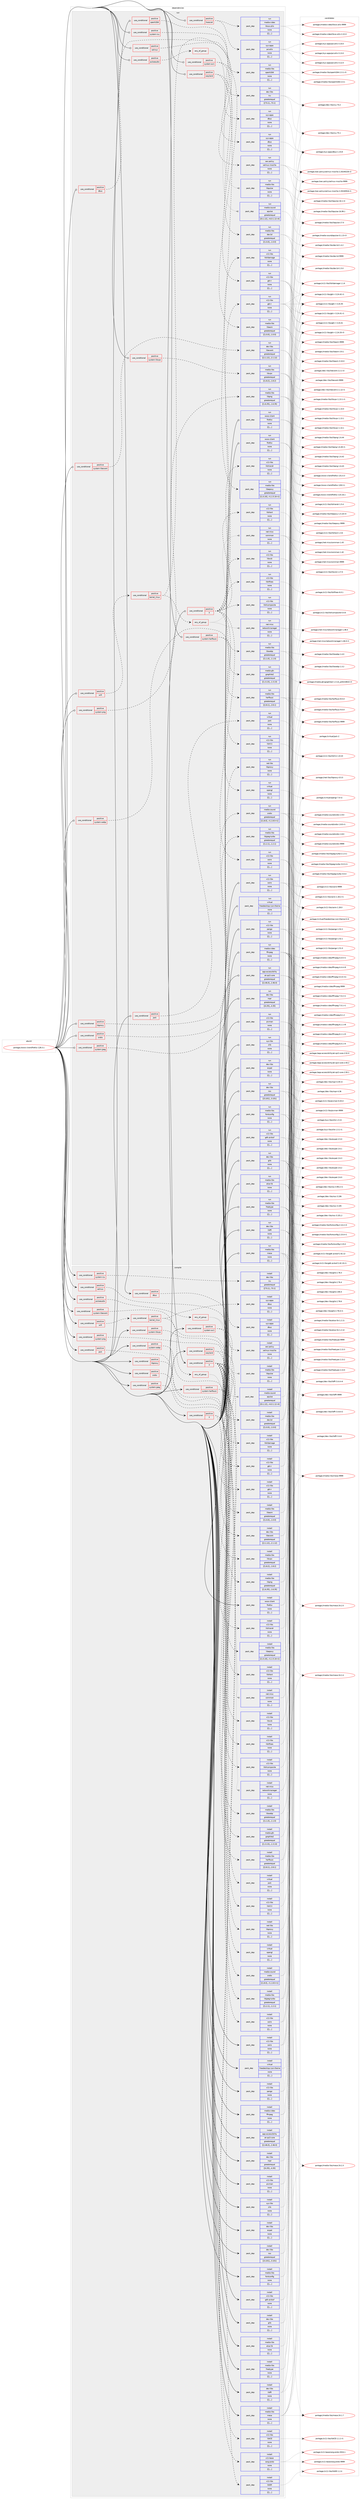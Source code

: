 digraph prolog {

# *************
# Graph options
# *************

newrank=true;
concentrate=true;
compound=true;
graph [rankdir=LR,fontname=Helvetica,fontsize=10,ranksep=1.5];#, ranksep=2.5, nodesep=0.2];
edge  [arrowhead=vee];
node  [fontname=Helvetica,fontsize=10];

# **********
# The ebuild
# **********

subgraph cluster_leftcol {
color=gray;
label=<<i>ebuild</i>>;
id [label="portage://www-client/firefox-128.3.1", color=red, width=4, href="../www-client/firefox-128.3.1.svg"];
}

# ****************
# The dependencies
# ****************

subgraph cluster_midcol {
color=gray;
label=<<i>dependencies</i>>;
subgraph cluster_compile {
fillcolor="#eeeeee";
style=filled;
label=<<i>compile</i>>;
subgraph cond126472 {
dependency472481 [label=<<TABLE BORDER="0" CELLBORDER="1" CELLSPACING="0" CELLPADDING="4"><TR><TD ROWSPAN="3" CELLPADDING="10">use_conditional</TD></TR><TR><TD>positive</TD></TR><TR><TD>X</TD></TR></TABLE>>, shape=none, color=red];
subgraph pack342445 {
dependency472522 [label=<<TABLE BORDER="0" CELLBORDER="1" CELLSPACING="0" CELLPADDING="4" WIDTH="220"><TR><TD ROWSPAN="6" CELLPADDING="30">pack_dep</TD></TR><TR><TD WIDTH="110">install</TD></TR><TR><TD>virtual</TD></TR><TR><TD>opengl</TD></TR><TR><TD>none</TD></TR><TR><TD>[[],,,,]</TD></TR></TABLE>>, shape=none, color=blue];
}
dependency472481:e -> dependency472522:w [weight=20,style="dashed",arrowhead="vee"];
subgraph pack342484 {
dependency472603 [label=<<TABLE BORDER="0" CELLBORDER="1" CELLSPACING="0" CELLPADDING="4" WIDTH="220"><TR><TD ROWSPAN="6" CELLPADDING="30">pack_dep</TD></TR><TR><TD WIDTH="110">install</TD></TR><TR><TD>x11-libs</TD></TR><TR><TD>cairo</TD></TR><TR><TD>none</TD></TR><TR><TD>[[],,,,]</TD></TR></TABLE>>, shape=none, color=blue];
}
dependency472481:e -> dependency472603:w [weight=20,style="dashed",arrowhead="vee"];
subgraph pack342532 {
dependency472624 [label=<<TABLE BORDER="0" CELLBORDER="1" CELLSPACING="0" CELLPADDING="4" WIDTH="220"><TR><TD ROWSPAN="6" CELLPADDING="30">pack_dep</TD></TR><TR><TD WIDTH="110">install</TD></TR><TR><TD>x11-libs</TD></TR><TR><TD>gtk+</TD></TR><TR><TD>none</TD></TR><TR><TD>[[],,,,]</TD></TR></TABLE>>, shape=none, color=blue];
}
dependency472481:e -> dependency472624:w [weight=20,style="dashed",arrowhead="vee"];
subgraph pack342537 {
dependency472710 [label=<<TABLE BORDER="0" CELLBORDER="1" CELLSPACING="0" CELLPADDING="4" WIDTH="220"><TR><TD ROWSPAN="6" CELLPADDING="30">pack_dep</TD></TR><TR><TD WIDTH="110">install</TD></TR><TR><TD>x11-libs</TD></TR><TR><TD>libX11</TD></TR><TR><TD>none</TD></TR><TR><TD>[[],,,,]</TD></TR></TABLE>>, shape=none, color=blue];
}
dependency472481:e -> dependency472710:w [weight=20,style="dashed",arrowhead="vee"];
subgraph pack342592 {
dependency472735 [label=<<TABLE BORDER="0" CELLBORDER="1" CELLSPACING="0" CELLPADDING="4" WIDTH="220"><TR><TD ROWSPAN="6" CELLPADDING="30">pack_dep</TD></TR><TR><TD WIDTH="110">install</TD></TR><TR><TD>x11-libs</TD></TR><TR><TD>libXcomposite</TD></TR><TR><TD>none</TD></TR><TR><TD>[[],,,,]</TD></TR></TABLE>>, shape=none, color=blue];
}
dependency472481:e -> dependency472735:w [weight=20,style="dashed",arrowhead="vee"];
subgraph pack342619 {
dependency472762 [label=<<TABLE BORDER="0" CELLBORDER="1" CELLSPACING="0" CELLPADDING="4" WIDTH="220"><TR><TD ROWSPAN="6" CELLPADDING="30">pack_dep</TD></TR><TR><TD WIDTH="110">install</TD></TR><TR><TD>x11-libs</TD></TR><TR><TD>libXdamage</TD></TR><TR><TD>none</TD></TR><TR><TD>[[],,,,]</TD></TR></TABLE>>, shape=none, color=blue];
}
dependency472481:e -> dependency472762:w [weight=20,style="dashed",arrowhead="vee"];
subgraph pack342653 {
dependency472791 [label=<<TABLE BORDER="0" CELLBORDER="1" CELLSPACING="0" CELLPADDING="4" WIDTH="220"><TR><TD ROWSPAN="6" CELLPADDING="30">pack_dep</TD></TR><TR><TD WIDTH="110">install</TD></TR><TR><TD>x11-libs</TD></TR><TR><TD>libXext</TD></TR><TR><TD>none</TD></TR><TR><TD>[[],,,,]</TD></TR></TABLE>>, shape=none, color=blue];
}
dependency472481:e -> dependency472791:w [weight=20,style="dashed",arrowhead="vee"];
subgraph pack342655 {
dependency472835 [label=<<TABLE BORDER="0" CELLBORDER="1" CELLSPACING="0" CELLPADDING="4" WIDTH="220"><TR><TD ROWSPAN="6" CELLPADDING="30">pack_dep</TD></TR><TR><TD WIDTH="110">install</TD></TR><TR><TD>x11-libs</TD></TR><TR><TD>libXfixes</TD></TR><TR><TD>none</TD></TR><TR><TD>[[],,,,]</TD></TR></TABLE>>, shape=none, color=blue];
}
dependency472481:e -> dependency472835:w [weight=20,style="dashed",arrowhead="vee"];
subgraph pack342691 {
dependency472842 [label=<<TABLE BORDER="0" CELLBORDER="1" CELLSPACING="0" CELLPADDING="4" WIDTH="220"><TR><TD ROWSPAN="6" CELLPADDING="30">pack_dep</TD></TR><TR><TD WIDTH="110">install</TD></TR><TR><TD>x11-libs</TD></TR><TR><TD>libXrandr</TD></TR><TR><TD>none</TD></TR><TR><TD>[[],,,,]</TD></TR></TABLE>>, shape=none, color=blue];
}
dependency472481:e -> dependency472842:w [weight=20,style="dashed",arrowhead="vee"];
subgraph pack342706 {
dependency472917 [label=<<TABLE BORDER="0" CELLBORDER="1" CELLSPACING="0" CELLPADDING="4" WIDTH="220"><TR><TD ROWSPAN="6" CELLPADDING="30">pack_dep</TD></TR><TR><TD WIDTH="110">install</TD></TR><TR><TD>x11-libs</TD></TR><TR><TD>libxcb</TD></TR><TR><TD>none</TD></TR><TR><TD>[[],,,,]</TD></TR></TABLE>>, shape=none, color=blue];
}
dependency472481:e -> dependency472917:w [weight=20,style="dashed",arrowhead="vee"];
}
id:e -> dependency472481:w [weight=20,style="solid",arrowhead="vee"];
subgraph cond126614 {
dependency472968 [label=<<TABLE BORDER="0" CELLBORDER="1" CELLSPACING="0" CELLPADDING="4"><TR><TD ROWSPAN="3" CELLPADDING="10">use_conditional</TD></TR><TR><TD>positive</TD></TR><TR><TD>X</TD></TR></TABLE>>, shape=none, color=red];
subgraph pack342798 {
dependency473019 [label=<<TABLE BORDER="0" CELLBORDER="1" CELLSPACING="0" CELLPADDING="4" WIDTH="220"><TR><TD ROWSPAN="6" CELLPADDING="30">pack_dep</TD></TR><TR><TD WIDTH="110">install</TD></TR><TR><TD>x11-base</TD></TR><TR><TD>xorg-proto</TD></TR><TR><TD>none</TD></TR><TR><TD>[[],,,,]</TD></TR></TABLE>>, shape=none, color=blue];
}
dependency472968:e -> dependency473019:w [weight=20,style="dashed",arrowhead="vee"];
subgraph pack342816 {
dependency473092 [label=<<TABLE BORDER="0" CELLBORDER="1" CELLSPACING="0" CELLPADDING="4" WIDTH="220"><TR><TD ROWSPAN="6" CELLPADDING="30">pack_dep</TD></TR><TR><TD WIDTH="110">install</TD></TR><TR><TD>x11-libs</TD></TR><TR><TD>libICE</TD></TR><TR><TD>none</TD></TR><TR><TD>[[],,,,]</TD></TR></TABLE>>, shape=none, color=blue];
}
dependency472968:e -> dependency473092:w [weight=20,style="dashed",arrowhead="vee"];
subgraph pack342868 {
dependency473182 [label=<<TABLE BORDER="0" CELLBORDER="1" CELLSPACING="0" CELLPADDING="4" WIDTH="220"><TR><TD ROWSPAN="6" CELLPADDING="30">pack_dep</TD></TR><TR><TD WIDTH="110">install</TD></TR><TR><TD>x11-libs</TD></TR><TR><TD>libSM</TD></TR><TR><TD>none</TD></TR><TR><TD>[[],,,,]</TD></TR></TABLE>>, shape=none, color=blue];
}
dependency472968:e -> dependency473182:w [weight=20,style="dashed",arrowhead="vee"];
}
id:e -> dependency472968:w [weight=20,style="solid",arrowhead="vee"];
subgraph cond126695 {
dependency473253 [label=<<TABLE BORDER="0" CELLBORDER="1" CELLSPACING="0" CELLPADDING="4"><TR><TD ROWSPAN="3" CELLPADDING="10">use_conditional</TD></TR><TR><TD>positive</TD></TR><TR><TD>dbus</TD></TR></TABLE>>, shape=none, color=red];
subgraph pack342983 {
dependency473281 [label=<<TABLE BORDER="0" CELLBORDER="1" CELLSPACING="0" CELLPADDING="4" WIDTH="220"><TR><TD ROWSPAN="6" CELLPADDING="30">pack_dep</TD></TR><TR><TD WIDTH="110">install</TD></TR><TR><TD>sys-apps</TD></TR><TR><TD>dbus</TD></TR><TR><TD>none</TD></TR><TR><TD>[[],,,,]</TD></TR></TABLE>>, shape=none, color=blue];
}
dependency473253:e -> dependency473281:w [weight=20,style="dashed",arrowhead="vee"];
}
id:e -> dependency473253:w [weight=20,style="solid",arrowhead="vee"];
subgraph cond126710 {
dependency473354 [label=<<TABLE BORDER="0" CELLBORDER="1" CELLSPACING="0" CELLPADDING="4"><TR><TD ROWSPAN="3" CELLPADDING="10">use_conditional</TD></TR><TR><TD>positive</TD></TR><TR><TD>jack</TD></TR></TABLE>>, shape=none, color=red];
subgraph pack343044 {
dependency473383 [label=<<TABLE BORDER="0" CELLBORDER="1" CELLSPACING="0" CELLPADDING="4" WIDTH="220"><TR><TD ROWSPAN="6" CELLPADDING="30">pack_dep</TD></TR><TR><TD WIDTH="110">install</TD></TR><TR><TD>virtual</TD></TR><TR><TD>jack</TD></TR><TR><TD>none</TD></TR><TR><TD>[[],,,,]</TD></TR></TABLE>>, shape=none, color=blue];
}
dependency473354:e -> dependency473383:w [weight=20,style="dashed",arrowhead="vee"];
}
id:e -> dependency473354:w [weight=20,style="solid",arrowhead="vee"];
subgraph cond126740 {
dependency473411 [label=<<TABLE BORDER="0" CELLBORDER="1" CELLSPACING="0" CELLPADDING="4"><TR><TD ROWSPAN="3" CELLPADDING="10">use_conditional</TD></TR><TR><TD>positive</TD></TR><TR><TD>libproxy</TD></TR></TABLE>>, shape=none, color=red];
subgraph pack343089 {
dependency473433 [label=<<TABLE BORDER="0" CELLBORDER="1" CELLSPACING="0" CELLPADDING="4" WIDTH="220"><TR><TD ROWSPAN="6" CELLPADDING="30">pack_dep</TD></TR><TR><TD WIDTH="110">install</TD></TR><TR><TD>net-libs</TD></TR><TR><TD>libproxy</TD></TR><TR><TD>none</TD></TR><TR><TD>[[],,,,]</TD></TR></TABLE>>, shape=none, color=blue];
}
dependency473411:e -> dependency473433:w [weight=20,style="dashed",arrowhead="vee"];
}
id:e -> dependency473411:w [weight=20,style="solid",arrowhead="vee"];
subgraph cond126768 {
dependency473525 [label=<<TABLE BORDER="0" CELLBORDER="1" CELLSPACING="0" CELLPADDING="4"><TR><TD ROWSPAN="3" CELLPADDING="10">use_conditional</TD></TR><TR><TD>positive</TD></TR><TR><TD>pulseaudio</TD></TR></TABLE>>, shape=none, color=red];
subgraph any3385 {
dependency473644 [label=<<TABLE BORDER="0" CELLBORDER="1" CELLSPACING="0" CELLPADDING="4"><TR><TD CELLPADDING="10">any_of_group</TD></TR></TABLE>>, shape=none, color=red];subgraph pack343281 {
dependency473739 [label=<<TABLE BORDER="0" CELLBORDER="1" CELLSPACING="0" CELLPADDING="4" WIDTH="220"><TR><TD ROWSPAN="6" CELLPADDING="30">pack_dep</TD></TR><TR><TD WIDTH="110">install</TD></TR><TR><TD>media-libs</TD></TR><TR><TD>libpulse</TD></TR><TR><TD>none</TD></TR><TR><TD>[[],,,,]</TD></TR></TABLE>>, shape=none, color=blue];
}
dependency473644:e -> dependency473739:w [weight=20,style="dotted",arrowhead="oinv"];
subgraph pack343362 {
dependency473784 [label=<<TABLE BORDER="0" CELLBORDER="1" CELLSPACING="0" CELLPADDING="4" WIDTH="220"><TR><TD ROWSPAN="6" CELLPADDING="30">pack_dep</TD></TR><TR><TD WIDTH="110">install</TD></TR><TR><TD>media-sound</TD></TR><TR><TD>apulse</TD></TR><TR><TD>greaterequal</TD></TR><TR><TD>[[0,1,12],,-r4,0.1.12-r4]</TD></TR></TABLE>>, shape=none, color=blue];
}
dependency473644:e -> dependency473784:w [weight=20,style="dotted",arrowhead="oinv"];
}
dependency473525:e -> dependency473644:w [weight=20,style="dashed",arrowhead="vee"];
}
id:e -> dependency473525:w [weight=20,style="solid",arrowhead="vee"];
subgraph cond126826 {
dependency473812 [label=<<TABLE BORDER="0" CELLBORDER="1" CELLSPACING="0" CELLPADDING="4"><TR><TD ROWSPAN="3" CELLPADDING="10">use_conditional</TD></TR><TR><TD>positive</TD></TR><TR><TD>selinux</TD></TR></TABLE>>, shape=none, color=red];
subgraph pack343393 {
dependency473914 [label=<<TABLE BORDER="0" CELLBORDER="1" CELLSPACING="0" CELLPADDING="4" WIDTH="220"><TR><TD ROWSPAN="6" CELLPADDING="30">pack_dep</TD></TR><TR><TD WIDTH="110">install</TD></TR><TR><TD>sec-policy</TD></TR><TR><TD>selinux-mozilla</TD></TR><TR><TD>none</TD></TR><TR><TD>[[],,,,]</TD></TR></TABLE>>, shape=none, color=blue];
}
dependency473812:e -> dependency473914:w [weight=20,style="dashed",arrowhead="vee"];
}
id:e -> dependency473812:w [weight=20,style="solid",arrowhead="vee"];
subgraph cond126867 {
dependency473921 [label=<<TABLE BORDER="0" CELLBORDER="1" CELLSPACING="0" CELLPADDING="4"><TR><TD ROWSPAN="3" CELLPADDING="10">use_conditional</TD></TR><TR><TD>positive</TD></TR><TR><TD>sndio</TD></TR></TABLE>>, shape=none, color=red];
subgraph pack343471 {
dependency473945 [label=<<TABLE BORDER="0" CELLBORDER="1" CELLSPACING="0" CELLPADDING="4" WIDTH="220"><TR><TD ROWSPAN="6" CELLPADDING="30">pack_dep</TD></TR><TR><TD WIDTH="110">install</TD></TR><TR><TD>media-sound</TD></TR><TR><TD>sndio</TD></TR><TR><TD>greaterequal</TD></TR><TR><TD>[[1,8,0],,-r1,1.8.0-r1]</TD></TR></TABLE>>, shape=none, color=blue];
}
dependency473921:e -> dependency473945:w [weight=20,style="dashed",arrowhead="vee"];
}
id:e -> dependency473921:w [weight=20,style="solid",arrowhead="vee"];
subgraph cond126885 {
dependency474056 [label=<<TABLE BORDER="0" CELLBORDER="1" CELLSPACING="0" CELLPADDING="4"><TR><TD ROWSPAN="3" CELLPADDING="10">use_conditional</TD></TR><TR><TD>positive</TD></TR><TR><TD>system-av1</TD></TR></TABLE>>, shape=none, color=red];
subgraph pack343568 {
dependency474098 [label=<<TABLE BORDER="0" CELLBORDER="1" CELLSPACING="0" CELLPADDING="4" WIDTH="220"><TR><TD ROWSPAN="6" CELLPADDING="30">pack_dep</TD></TR><TR><TD WIDTH="110">install</TD></TR><TR><TD>media-libs</TD></TR><TR><TD>dav1d</TD></TR><TR><TD>greaterequal</TD></TR><TR><TD>[[1,0,0],,,1.0.0]</TD></TR></TABLE>>, shape=none, color=blue];
}
dependency474056:e -> dependency474098:w [weight=20,style="dashed",arrowhead="vee"];
subgraph pack343607 {
dependency474138 [label=<<TABLE BORDER="0" CELLBORDER="1" CELLSPACING="0" CELLPADDING="4" WIDTH="220"><TR><TD ROWSPAN="6" CELLPADDING="30">pack_dep</TD></TR><TR><TD WIDTH="110">install</TD></TR><TR><TD>media-libs</TD></TR><TR><TD>libaom</TD></TR><TR><TD>greaterequal</TD></TR><TR><TD>[[1,0,0],,,1.0.0]</TD></TR></TABLE>>, shape=none, color=blue];
}
dependency474056:e -> dependency474138:w [weight=20,style="dashed",arrowhead="vee"];
}
id:e -> dependency474056:w [weight=20,style="solid",arrowhead="vee"];
subgraph cond126932 {
dependency474288 [label=<<TABLE BORDER="0" CELLBORDER="1" CELLSPACING="0" CELLPADDING="4"><TR><TD ROWSPAN="3" CELLPADDING="10">use_conditional</TD></TR><TR><TD>positive</TD></TR><TR><TD>system-harfbuzz</TD></TR></TABLE>>, shape=none, color=red];
subgraph pack343737 {
dependency474313 [label=<<TABLE BORDER="0" CELLBORDER="1" CELLSPACING="0" CELLPADDING="4" WIDTH="220"><TR><TD ROWSPAN="6" CELLPADDING="30">pack_dep</TD></TR><TR><TD WIDTH="110">install</TD></TR><TR><TD>media-gfx</TD></TR><TR><TD>graphite2</TD></TR><TR><TD>greaterequal</TD></TR><TR><TD>[[1,3,13],,,1.3.13]</TD></TR></TABLE>>, shape=none, color=blue];
}
dependency474288:e -> dependency474313:w [weight=20,style="dashed",arrowhead="vee"];
subgraph pack343740 {
dependency474317 [label=<<TABLE BORDER="0" CELLBORDER="1" CELLSPACING="0" CELLPADDING="4" WIDTH="220"><TR><TD ROWSPAN="6" CELLPADDING="30">pack_dep</TD></TR><TR><TD WIDTH="110">install</TD></TR><TR><TD>media-libs</TD></TR><TR><TD>harfbuzz</TD></TR><TR><TD>greaterequal</TD></TR><TR><TD>[[2,8,1],,,2.8.1]</TD></TR></TABLE>>, shape=none, color=blue];
}
dependency474288:e -> dependency474317:w [weight=20,style="dashed",arrowhead="vee"];
}
id:e -> dependency474288:w [weight=20,style="solid",arrowhead="vee"];
subgraph cond126974 {
dependency474343 [label=<<TABLE BORDER="0" CELLBORDER="1" CELLSPACING="0" CELLPADDING="4"><TR><TD ROWSPAN="3" CELLPADDING="10">use_conditional</TD></TR><TR><TD>positive</TD></TR><TR><TD>system-icu</TD></TR></TABLE>>, shape=none, color=red];
subgraph pack343778 {
dependency474459 [label=<<TABLE BORDER="0" CELLBORDER="1" CELLSPACING="0" CELLPADDING="4" WIDTH="220"><TR><TD ROWSPAN="6" CELLPADDING="30">pack_dep</TD></TR><TR><TD WIDTH="110">install</TD></TR><TR><TD>dev-libs</TD></TR><TR><TD>icu</TD></TR><TR><TD>greaterequal</TD></TR><TR><TD>[[73,1],,,73.1]</TD></TR></TABLE>>, shape=none, color=blue];
}
dependency474343:e -> dependency474459:w [weight=20,style="dashed",arrowhead="vee"];
}
id:e -> dependency474343:w [weight=20,style="solid",arrowhead="vee"];
subgraph cond127021 {
dependency474574 [label=<<TABLE BORDER="0" CELLBORDER="1" CELLSPACING="0" CELLPADDING="4"><TR><TD ROWSPAN="3" CELLPADDING="10">use_conditional</TD></TR><TR><TD>positive</TD></TR><TR><TD>system-jpeg</TD></TR></TABLE>>, shape=none, color=red];
subgraph pack343935 {
dependency474591 [label=<<TABLE BORDER="0" CELLBORDER="1" CELLSPACING="0" CELLPADDING="4" WIDTH="220"><TR><TD ROWSPAN="6" CELLPADDING="30">pack_dep</TD></TR><TR><TD WIDTH="110">install</TD></TR><TR><TD>media-libs</TD></TR><TR><TD>libjpeg-turbo</TD></TR><TR><TD>greaterequal</TD></TR><TR><TD>[[1,2,1],,,1.2.1]</TD></TR></TABLE>>, shape=none, color=blue];
}
dependency474574:e -> dependency474591:w [weight=20,style="dashed",arrowhead="vee"];
}
id:e -> dependency474574:w [weight=20,style="solid",arrowhead="vee"];
subgraph cond127046 {
dependency474633 [label=<<TABLE BORDER="0" CELLBORDER="1" CELLSPACING="0" CELLPADDING="4"><TR><TD ROWSPAN="3" CELLPADDING="10">use_conditional</TD></TR><TR><TD>positive</TD></TR><TR><TD>system-libevent</TD></TR></TABLE>>, shape=none, color=red];
subgraph pack343965 {
dependency474636 [label=<<TABLE BORDER="0" CELLBORDER="1" CELLSPACING="0" CELLPADDING="4" WIDTH="220"><TR><TD ROWSPAN="6" CELLPADDING="30">pack_dep</TD></TR><TR><TD WIDTH="110">install</TD></TR><TR><TD>dev-libs</TD></TR><TR><TD>libevent</TD></TR><TR><TD>greaterequal</TD></TR><TR><TD>[[2,1,12],,,2.1.12]</TD></TR></TABLE>>, shape=none, color=blue];
}
dependency474633:e -> dependency474636:w [weight=20,style="dashed",arrowhead="vee"];
}
id:e -> dependency474633:w [weight=20,style="solid",arrowhead="vee"];
subgraph cond127056 {
dependency474656 [label=<<TABLE BORDER="0" CELLBORDER="1" CELLSPACING="0" CELLPADDING="4"><TR><TD ROWSPAN="3" CELLPADDING="10">use_conditional</TD></TR><TR><TD>positive</TD></TR><TR><TD>system-libvpx</TD></TR></TABLE>>, shape=none, color=red];
subgraph pack344021 {
dependency474747 [label=<<TABLE BORDER="0" CELLBORDER="1" CELLSPACING="0" CELLPADDING="4" WIDTH="220"><TR><TD ROWSPAN="6" CELLPADDING="30">pack_dep</TD></TR><TR><TD WIDTH="110">install</TD></TR><TR><TD>media-libs</TD></TR><TR><TD>libvpx</TD></TR><TR><TD>greaterequal</TD></TR><TR><TD>[[1,8,2],,,1.8.2]</TD></TR></TABLE>>, shape=none, color=blue];
}
dependency474656:e -> dependency474747:w [weight=20,style="dashed",arrowhead="vee"];
}
id:e -> dependency474656:w [weight=20,style="solid",arrowhead="vee"];
subgraph cond127086 {
dependency474768 [label=<<TABLE BORDER="0" CELLBORDER="1" CELLSPACING="0" CELLPADDING="4"><TR><TD ROWSPAN="3" CELLPADDING="10">use_conditional</TD></TR><TR><TD>positive</TD></TR><TR><TD>system-png</TD></TR></TABLE>>, shape=none, color=red];
subgraph pack344066 {
dependency474789 [label=<<TABLE BORDER="0" CELLBORDER="1" CELLSPACING="0" CELLPADDING="4" WIDTH="220"><TR><TD ROWSPAN="6" CELLPADDING="30">pack_dep</TD></TR><TR><TD WIDTH="110">install</TD></TR><TR><TD>media-libs</TD></TR><TR><TD>libpng</TD></TR><TR><TD>greaterequal</TD></TR><TR><TD>[[1,6,35],,,1.6.35]</TD></TR></TABLE>>, shape=none, color=blue];
}
dependency474768:e -> dependency474789:w [weight=20,style="dashed",arrowhead="vee"];
}
id:e -> dependency474768:w [weight=20,style="solid",arrowhead="vee"];
subgraph cond127100 {
dependency474795 [label=<<TABLE BORDER="0" CELLBORDER="1" CELLSPACING="0" CELLPADDING="4"><TR><TD ROWSPAN="3" CELLPADDING="10">use_conditional</TD></TR><TR><TD>positive</TD></TR><TR><TD>system-webp</TD></TR></TABLE>>, shape=none, color=red];
subgraph pack344109 {
dependency474845 [label=<<TABLE BORDER="0" CELLBORDER="1" CELLSPACING="0" CELLPADDING="4" WIDTH="220"><TR><TD ROWSPAN="6" CELLPADDING="30">pack_dep</TD></TR><TR><TD WIDTH="110">install</TD></TR><TR><TD>media-libs</TD></TR><TR><TD>libwebp</TD></TR><TR><TD>greaterequal</TD></TR><TR><TD>[[1,1,0],,,1.1.0]</TD></TR></TABLE>>, shape=none, color=blue];
}
dependency474795:e -> dependency474845:w [weight=20,style="dashed",arrowhead="vee"];
}
id:e -> dependency474795:w [weight=20,style="solid",arrowhead="vee"];
subgraph cond127118 {
dependency474885 [label=<<TABLE BORDER="0" CELLBORDER="1" CELLSPACING="0" CELLPADDING="4"><TR><TD ROWSPAN="3" CELLPADDING="10">use_conditional</TD></TR><TR><TD>positive</TD></TR><TR><TD>wayland</TD></TR></TABLE>>, shape=none, color=red];
subgraph pack344161 {
dependency474925 [label=<<TABLE BORDER="0" CELLBORDER="1" CELLSPACING="0" CELLPADDING="4" WIDTH="220"><TR><TD ROWSPAN="6" CELLPADDING="30">pack_dep</TD></TR><TR><TD WIDTH="110">install</TD></TR><TR><TD>media-libs</TD></TR><TR><TD>libepoxy</TD></TR><TR><TD>greaterequal</TD></TR><TR><TD>[[1,5,10],,-r1,1.5.10-r1]</TD></TR></TABLE>>, shape=none, color=blue];
}
dependency474885:e -> dependency474925:w [weight=20,style="dashed",arrowhead="vee"];
subgraph pack344193 {
dependency474931 [label=<<TABLE BORDER="0" CELLBORDER="1" CELLSPACING="0" CELLPADDING="4" WIDTH="220"><TR><TD ROWSPAN="6" CELLPADDING="30">pack_dep</TD></TR><TR><TD WIDTH="110">install</TD></TR><TR><TD>x11-libs</TD></TR><TR><TD>gtk+</TD></TR><TR><TD>none</TD></TR><TR><TD>[[],,,,]</TD></TR></TABLE>>, shape=none, color=blue];
}
dependency474885:e -> dependency474931:w [weight=20,style="dashed",arrowhead="vee"];
}
id:e -> dependency474885:w [weight=20,style="solid",arrowhead="vee"];
subgraph cond127133 {
dependency474954 [label=<<TABLE BORDER="0" CELLBORDER="1" CELLSPACING="0" CELLPADDING="4"><TR><TD ROWSPAN="3" CELLPADDING="10">use_conditional</TD></TR><TR><TD>positive</TD></TR><TR><TD>wifi</TD></TR></TABLE>>, shape=none, color=red];
subgraph cond127134 {
dependency474973 [label=<<TABLE BORDER="0" CELLBORDER="1" CELLSPACING="0" CELLPADDING="4"><TR><TD ROWSPAN="3" CELLPADDING="10">use_conditional</TD></TR><TR><TD>positive</TD></TR><TR><TD>kernel_linux</TD></TR></TABLE>>, shape=none, color=red];
subgraph any3393 {
dependency475010 [label=<<TABLE BORDER="0" CELLBORDER="1" CELLSPACING="0" CELLPADDING="4"><TR><TD CELLPADDING="10">any_of_group</TD></TR></TABLE>>, shape=none, color=red];subgraph pack344263 {
dependency475037 [label=<<TABLE BORDER="0" CELLBORDER="1" CELLSPACING="0" CELLPADDING="4" WIDTH="220"><TR><TD ROWSPAN="6" CELLPADDING="30">pack_dep</TD></TR><TR><TD WIDTH="110">install</TD></TR><TR><TD>net-misc</TD></TR><TR><TD>networkmanager</TD></TR><TR><TD>none</TD></TR><TR><TD>[[],,,,]</TD></TR></TABLE>>, shape=none, color=blue];
}
dependency475010:e -> dependency475037:w [weight=20,style="dotted",arrowhead="oinv"];
subgraph pack344283 {
dependency475059 [label=<<TABLE BORDER="0" CELLBORDER="1" CELLSPACING="0" CELLPADDING="4" WIDTH="220"><TR><TD ROWSPAN="6" CELLPADDING="30">pack_dep</TD></TR><TR><TD WIDTH="110">install</TD></TR><TR><TD>net-misc</TD></TR><TR><TD>connman</TD></TR><TR><TD>none</TD></TR><TR><TD>[[],,,,]</TD></TR></TABLE>>, shape=none, color=blue];
}
dependency475010:e -> dependency475059:w [weight=20,style="dotted",arrowhead="oinv"];
}
dependency474973:e -> dependency475010:w [weight=20,style="dashed",arrowhead="vee"];
subgraph pack344305 {
dependency475065 [label=<<TABLE BORDER="0" CELLBORDER="1" CELLSPACING="0" CELLPADDING="4" WIDTH="220"><TR><TD ROWSPAN="6" CELLPADDING="30">pack_dep</TD></TR><TR><TD WIDTH="110">install</TD></TR><TR><TD>sys-apps</TD></TR><TR><TD>dbus</TD></TR><TR><TD>none</TD></TR><TR><TD>[[],,,,]</TD></TR></TABLE>>, shape=none, color=blue];
}
dependency474973:e -> dependency475065:w [weight=20,style="dashed",arrowhead="vee"];
}
dependency474954:e -> dependency474973:w [weight=20,style="dashed",arrowhead="vee"];
}
id:e -> dependency474954:w [weight=20,style="solid",arrowhead="vee"];
subgraph pack344313 {
dependency475091 [label=<<TABLE BORDER="0" CELLBORDER="1" CELLSPACING="0" CELLPADDING="4" WIDTH="220"><TR><TD ROWSPAN="6" CELLPADDING="30">pack_dep</TD></TR><TR><TD WIDTH="110">install</TD></TR><TR><TD>app-accessibility</TD></TR><TR><TD>at-spi2-core</TD></TR><TR><TD>greaterequal</TD></TR><TR><TD>[[2,46,0],,,2.46.0]</TD></TR></TABLE>>, shape=none, color=blue];
}
id:e -> dependency475091:w [weight=20,style="solid",arrowhead="vee"];
subgraph pack344331 {
dependency475096 [label=<<TABLE BORDER="0" CELLBORDER="1" CELLSPACING="0" CELLPADDING="4" WIDTH="220"><TR><TD ROWSPAN="6" CELLPADDING="30">pack_dep</TD></TR><TR><TD WIDTH="110">install</TD></TR><TR><TD>dev-libs</TD></TR><TR><TD>expat</TD></TR><TR><TD>none</TD></TR><TR><TD>[[],,,,]</TD></TR></TABLE>>, shape=none, color=blue];
}
id:e -> dependency475096:w [weight=20,style="solid",arrowhead="vee"];
subgraph pack344334 {
dependency475117 [label=<<TABLE BORDER="0" CELLBORDER="1" CELLSPACING="0" CELLPADDING="4" WIDTH="220"><TR><TD ROWSPAN="6" CELLPADDING="30">pack_dep</TD></TR><TR><TD WIDTH="110">install</TD></TR><TR><TD>dev-libs</TD></TR><TR><TD>glib</TD></TR><TR><TD>none</TD></TR><TR><TD>[[],,,,]</TD></TR></TABLE>>, shape=none, color=blue];
}
id:e -> dependency475117:w [weight=20,style="solid",arrowhead="vee"];
subgraph pack344348 {
dependency475121 [label=<<TABLE BORDER="0" CELLBORDER="1" CELLSPACING="0" CELLPADDING="4" WIDTH="220"><TR><TD ROWSPAN="6" CELLPADDING="30">pack_dep</TD></TR><TR><TD WIDTH="110">install</TD></TR><TR><TD>dev-libs</TD></TR><TR><TD>libffi</TD></TR><TR><TD>none</TD></TR><TR><TD>[[],,,,]</TD></TR></TABLE>>, shape=none, color=blue];
}
id:e -> dependency475121:w [weight=20,style="solid",arrowhead="vee"];
subgraph pack344353 {
dependency475210 [label=<<TABLE BORDER="0" CELLBORDER="1" CELLSPACING="0" CELLPADDING="4" WIDTH="220"><TR><TD ROWSPAN="6" CELLPADDING="30">pack_dep</TD></TR><TR><TD WIDTH="110">install</TD></TR><TR><TD>dev-libs</TD></TR><TR><TD>nspr</TD></TR><TR><TD>greaterequal</TD></TR><TR><TD>[[4,35],,,4.35]</TD></TR></TABLE>>, shape=none, color=blue];
}
id:e -> dependency475210:w [weight=20,style="solid",arrowhead="vee"];
subgraph pack344408 {
dependency475232 [label=<<TABLE BORDER="0" CELLBORDER="1" CELLSPACING="0" CELLPADDING="4" WIDTH="220"><TR><TD ROWSPAN="6" CELLPADDING="30">pack_dep</TD></TR><TR><TD WIDTH="110">install</TD></TR><TR><TD>dev-libs</TD></TR><TR><TD>nss</TD></TR><TR><TD>greaterequal</TD></TR><TR><TD>[[3,101],,,3.101]</TD></TR></TABLE>>, shape=none, color=blue];
}
id:e -> dependency475232:w [weight=20,style="solid",arrowhead="vee"];
subgraph pack344449 {
dependency475295 [label=<<TABLE BORDER="0" CELLBORDER="1" CELLSPACING="0" CELLPADDING="4" WIDTH="220"><TR><TD ROWSPAN="6" CELLPADDING="30">pack_dep</TD></TR><TR><TD WIDTH="110">install</TD></TR><TR><TD>media-libs</TD></TR><TR><TD>alsa-lib</TD></TR><TR><TD>none</TD></TR><TR><TD>[[],,,,]</TD></TR></TABLE>>, shape=none, color=blue];
}
id:e -> dependency475295:w [weight=20,style="solid",arrowhead="vee"];
subgraph pack344492 {
dependency475346 [label=<<TABLE BORDER="0" CELLBORDER="1" CELLSPACING="0" CELLPADDING="4" WIDTH="220"><TR><TD ROWSPAN="6" CELLPADDING="30">pack_dep</TD></TR><TR><TD WIDTH="110">install</TD></TR><TR><TD>media-libs</TD></TR><TR><TD>fontconfig</TD></TR><TR><TD>none</TD></TR><TR><TD>[[],,,,]</TD></TR></TABLE>>, shape=none, color=blue];
}
id:e -> dependency475346:w [weight=20,style="solid",arrowhead="vee"];
subgraph pack344537 {
dependency475408 [label=<<TABLE BORDER="0" CELLBORDER="1" CELLSPACING="0" CELLPADDING="4" WIDTH="220"><TR><TD ROWSPAN="6" CELLPADDING="30">pack_dep</TD></TR><TR><TD WIDTH="110">install</TD></TR><TR><TD>media-libs</TD></TR><TR><TD>freetype</TD></TR><TR><TD>none</TD></TR><TR><TD>[[],,,,]</TD></TR></TABLE>>, shape=none, color=blue];
}
id:e -> dependency475408:w [weight=20,style="solid",arrowhead="vee"];
subgraph pack344558 {
dependency475413 [label=<<TABLE BORDER="0" CELLBORDER="1" CELLSPACING="0" CELLPADDING="4" WIDTH="220"><TR><TD ROWSPAN="6" CELLPADDING="30">pack_dep</TD></TR><TR><TD WIDTH="110">install</TD></TR><TR><TD>media-libs</TD></TR><TR><TD>mesa</TD></TR><TR><TD>none</TD></TR><TR><TD>[[],,,,]</TD></TR></TABLE>>, shape=none, color=blue];
}
id:e -> dependency475413:w [weight=20,style="solid",arrowhead="vee"];
subgraph pack344607 {
dependency475495 [label=<<TABLE BORDER="0" CELLBORDER="1" CELLSPACING="0" CELLPADDING="4" WIDTH="220"><TR><TD ROWSPAN="6" CELLPADDING="30">pack_dep</TD></TR><TR><TD WIDTH="110">install</TD></TR><TR><TD>media-video</TD></TR><TR><TD>ffmpeg</TD></TR><TR><TD>none</TD></TR><TR><TD>[[],,,,]</TD></TR></TABLE>>, shape=none, color=blue];
}
id:e -> dependency475495:w [weight=20,style="solid",arrowhead="vee"];
subgraph pack344629 {
dependency475540 [label=<<TABLE BORDER="0" CELLBORDER="1" CELLSPACING="0" CELLPADDING="4" WIDTH="220"><TR><TD ROWSPAN="6" CELLPADDING="30">pack_dep</TD></TR><TR><TD WIDTH="110">install</TD></TR><TR><TD>sys-libs</TD></TR><TR><TD>zlib</TD></TR><TR><TD>none</TD></TR><TR><TD>[[],,,,]</TD></TR></TABLE>>, shape=none, color=blue];
}
id:e -> dependency475540:w [weight=20,style="solid",arrowhead="vee"];
subgraph pack344660 {
dependency475569 [label=<<TABLE BORDER="0" CELLBORDER="1" CELLSPACING="0" CELLPADDING="4" WIDTH="220"><TR><TD ROWSPAN="6" CELLPADDING="30">pack_dep</TD></TR><TR><TD WIDTH="110">install</TD></TR><TR><TD>virtual</TD></TR><TR><TD>freedesktop-icon-theme</TD></TR><TR><TD>none</TD></TR><TR><TD>[[],,,,]</TD></TR></TABLE>>, shape=none, color=blue];
}
id:e -> dependency475569:w [weight=20,style="solid",arrowhead="vee"];
subgraph pack344713 {
dependency475644 [label=<<TABLE BORDER="0" CELLBORDER="1" CELLSPACING="0" CELLPADDING="4" WIDTH="220"><TR><TD ROWSPAN="6" CELLPADDING="30">pack_dep</TD></TR><TR><TD WIDTH="110">install</TD></TR><TR><TD>x11-libs</TD></TR><TR><TD>cairo</TD></TR><TR><TD>none</TD></TR><TR><TD>[[],,,,]</TD></TR></TABLE>>, shape=none, color=blue];
}
id:e -> dependency475644:w [weight=20,style="solid",arrowhead="vee"];
subgraph pack344765 {
dependency475744 [label=<<TABLE BORDER="0" CELLBORDER="1" CELLSPACING="0" CELLPADDING="4" WIDTH="220"><TR><TD ROWSPAN="6" CELLPADDING="30">pack_dep</TD></TR><TR><TD WIDTH="110">install</TD></TR><TR><TD>x11-libs</TD></TR><TR><TD>gdk-pixbuf</TD></TR><TR><TD>none</TD></TR><TR><TD>[[],,,,]</TD></TR></TABLE>>, shape=none, color=blue];
}
id:e -> dependency475744:w [weight=20,style="solid",arrowhead="vee"];
subgraph pack344809 {
dependency475769 [label=<<TABLE BORDER="0" CELLBORDER="1" CELLSPACING="0" CELLPADDING="4" WIDTH="220"><TR><TD ROWSPAN="6" CELLPADDING="30">pack_dep</TD></TR><TR><TD WIDTH="110">install</TD></TR><TR><TD>x11-libs</TD></TR><TR><TD>pango</TD></TR><TR><TD>none</TD></TR><TR><TD>[[],,,,]</TD></TR></TABLE>>, shape=none, color=blue];
}
id:e -> dependency475769:w [weight=20,style="solid",arrowhead="vee"];
subgraph pack344827 {
dependency475772 [label=<<TABLE BORDER="0" CELLBORDER="1" CELLSPACING="0" CELLPADDING="4" WIDTH="220"><TR><TD ROWSPAN="6" CELLPADDING="30">pack_dep</TD></TR><TR><TD WIDTH="110">install</TD></TR><TR><TD>x11-libs</TD></TR><TR><TD>pixman</TD></TR><TR><TD>none</TD></TR><TR><TD>[[],,,,]</TD></TR></TABLE>>, shape=none, color=blue];
}
id:e -> dependency475772:w [weight=20,style="solid",arrowhead="vee"];
subgraph pack344842 {
dependency475794 [label=<<TABLE BORDER="0" CELLBORDER="1" CELLSPACING="0" CELLPADDING="4" WIDTH="220"><TR><TD ROWSPAN="6" CELLPADDING="30">pack_dep</TD></TR><TR><TD WIDTH="110">install</TD></TR><TR><TD>www-client</TD></TR><TR><TD>firefox</TD></TR><TR><TD>none</TD></TR><TR><TD>[[],,,,]</TD></TR></TABLE>>, shape=none, color=blue];
}
id:e -> dependency475794:w [weight=20,style="solid",arrowhead="vee"];
}
subgraph cluster_compileandrun {
fillcolor="#eeeeee";
style=filled;
label=<<i>compile and run</i>>;
}
subgraph cluster_run {
fillcolor="#eeeeee";
style=filled;
label=<<i>run</i>>;
subgraph cond127340 {
dependency475821 [label=<<TABLE BORDER="0" CELLBORDER="1" CELLSPACING="0" CELLPADDING="4"><TR><TD ROWSPAN="3" CELLPADDING="10">use_conditional</TD></TR><TR><TD>positive</TD></TR><TR><TD>X</TD></TR></TABLE>>, shape=none, color=red];
subgraph pack344907 {
dependency475896 [label=<<TABLE BORDER="0" CELLBORDER="1" CELLSPACING="0" CELLPADDING="4" WIDTH="220"><TR><TD ROWSPAN="6" CELLPADDING="30">pack_dep</TD></TR><TR><TD WIDTH="110">run</TD></TR><TR><TD>virtual</TD></TR><TR><TD>opengl</TD></TR><TR><TD>none</TD></TR><TR><TD>[[],,,,]</TD></TR></TABLE>>, shape=none, color=blue];
}
dependency475821:e -> dependency475896:w [weight=20,style="dashed",arrowhead="vee"];
subgraph pack344920 {
dependency475902 [label=<<TABLE BORDER="0" CELLBORDER="1" CELLSPACING="0" CELLPADDING="4" WIDTH="220"><TR><TD ROWSPAN="6" CELLPADDING="30">pack_dep</TD></TR><TR><TD WIDTH="110">run</TD></TR><TR><TD>x11-libs</TD></TR><TR><TD>cairo</TD></TR><TR><TD>none</TD></TR><TR><TD>[[],,,,]</TD></TR></TABLE>>, shape=none, color=blue];
}
dependency475821:e -> dependency475902:w [weight=20,style="dashed",arrowhead="vee"];
subgraph pack344932 {
dependency475925 [label=<<TABLE BORDER="0" CELLBORDER="1" CELLSPACING="0" CELLPADDING="4" WIDTH="220"><TR><TD ROWSPAN="6" CELLPADDING="30">pack_dep</TD></TR><TR><TD WIDTH="110">run</TD></TR><TR><TD>x11-libs</TD></TR><TR><TD>gtk+</TD></TR><TR><TD>none</TD></TR><TR><TD>[[],,,,]</TD></TR></TABLE>>, shape=none, color=blue];
}
dependency475821:e -> dependency475925:w [weight=20,style="dashed",arrowhead="vee"];
subgraph pack344965 {
dependency475982 [label=<<TABLE BORDER="0" CELLBORDER="1" CELLSPACING="0" CELLPADDING="4" WIDTH="220"><TR><TD ROWSPAN="6" CELLPADDING="30">pack_dep</TD></TR><TR><TD WIDTH="110">run</TD></TR><TR><TD>x11-libs</TD></TR><TR><TD>libX11</TD></TR><TR><TD>none</TD></TR><TR><TD>[[],,,,]</TD></TR></TABLE>>, shape=none, color=blue];
}
dependency475821:e -> dependency475982:w [weight=20,style="dashed",arrowhead="vee"];
subgraph pack344986 {
dependency476044 [label=<<TABLE BORDER="0" CELLBORDER="1" CELLSPACING="0" CELLPADDING="4" WIDTH="220"><TR><TD ROWSPAN="6" CELLPADDING="30">pack_dep</TD></TR><TR><TD WIDTH="110">run</TD></TR><TR><TD>x11-libs</TD></TR><TR><TD>libXcomposite</TD></TR><TR><TD>none</TD></TR><TR><TD>[[],,,,]</TD></TR></TABLE>>, shape=none, color=blue];
}
dependency475821:e -> dependency476044:w [weight=20,style="dashed",arrowhead="vee"];
subgraph pack345037 {
dependency476061 [label=<<TABLE BORDER="0" CELLBORDER="1" CELLSPACING="0" CELLPADDING="4" WIDTH="220"><TR><TD ROWSPAN="6" CELLPADDING="30">pack_dep</TD></TR><TR><TD WIDTH="110">run</TD></TR><TR><TD>x11-libs</TD></TR><TR><TD>libXdamage</TD></TR><TR><TD>none</TD></TR><TR><TD>[[],,,,]</TD></TR></TABLE>>, shape=none, color=blue];
}
dependency475821:e -> dependency476061:w [weight=20,style="dashed",arrowhead="vee"];
subgraph pack345066 {
dependency476113 [label=<<TABLE BORDER="0" CELLBORDER="1" CELLSPACING="0" CELLPADDING="4" WIDTH="220"><TR><TD ROWSPAN="6" CELLPADDING="30">pack_dep</TD></TR><TR><TD WIDTH="110">run</TD></TR><TR><TD>x11-libs</TD></TR><TR><TD>libXext</TD></TR><TR><TD>none</TD></TR><TR><TD>[[],,,,]</TD></TR></TABLE>>, shape=none, color=blue];
}
dependency475821:e -> dependency476113:w [weight=20,style="dashed",arrowhead="vee"];
subgraph pack345086 {
dependency476119 [label=<<TABLE BORDER="0" CELLBORDER="1" CELLSPACING="0" CELLPADDING="4" WIDTH="220"><TR><TD ROWSPAN="6" CELLPADDING="30">pack_dep</TD></TR><TR><TD WIDTH="110">run</TD></TR><TR><TD>x11-libs</TD></TR><TR><TD>libXfixes</TD></TR><TR><TD>none</TD></TR><TR><TD>[[],,,,]</TD></TR></TABLE>>, shape=none, color=blue];
}
dependency475821:e -> dependency476119:w [weight=20,style="dashed",arrowhead="vee"];
subgraph pack345089 {
dependency476155 [label=<<TABLE BORDER="0" CELLBORDER="1" CELLSPACING="0" CELLPADDING="4" WIDTH="220"><TR><TD ROWSPAN="6" CELLPADDING="30">pack_dep</TD></TR><TR><TD WIDTH="110">run</TD></TR><TR><TD>x11-libs</TD></TR><TR><TD>libXrandr</TD></TR><TR><TD>none</TD></TR><TR><TD>[[],,,,]</TD></TR></TABLE>>, shape=none, color=blue];
}
dependency475821:e -> dependency476155:w [weight=20,style="dashed",arrowhead="vee"];
subgraph pack345116 {
dependency476179 [label=<<TABLE BORDER="0" CELLBORDER="1" CELLSPACING="0" CELLPADDING="4" WIDTH="220"><TR><TD ROWSPAN="6" CELLPADDING="30">pack_dep</TD></TR><TR><TD WIDTH="110">run</TD></TR><TR><TD>x11-libs</TD></TR><TR><TD>libxcb</TD></TR><TR><TD>none</TD></TR><TR><TD>[[],,,,]</TD></TR></TABLE>>, shape=none, color=blue];
}
dependency475821:e -> dependency476179:w [weight=20,style="dashed",arrowhead="vee"];
}
id:e -> dependency475821:w [weight=20,style="solid",arrowhead="odot"];
subgraph cond127436 {
dependency476249 [label=<<TABLE BORDER="0" CELLBORDER="1" CELLSPACING="0" CELLPADDING="4"><TR><TD ROWSPAN="3" CELLPADDING="10">use_conditional</TD></TR><TR><TD>positive</TD></TR><TR><TD>dbus</TD></TR></TABLE>>, shape=none, color=red];
subgraph pack345200 {
dependency476276 [label=<<TABLE BORDER="0" CELLBORDER="1" CELLSPACING="0" CELLPADDING="4" WIDTH="220"><TR><TD ROWSPAN="6" CELLPADDING="30">pack_dep</TD></TR><TR><TD WIDTH="110">run</TD></TR><TR><TD>sys-apps</TD></TR><TR><TD>dbus</TD></TR><TR><TD>none</TD></TR><TR><TD>[[],,,,]</TD></TR></TABLE>>, shape=none, color=blue];
}
dependency476249:e -> dependency476276:w [weight=20,style="dashed",arrowhead="vee"];
}
id:e -> dependency476249:w [weight=20,style="solid",arrowhead="odot"];
subgraph cond127459 {
dependency476280 [label=<<TABLE BORDER="0" CELLBORDER="1" CELLSPACING="0" CELLPADDING="4"><TR><TD ROWSPAN="3" CELLPADDING="10">use_conditional</TD></TR><TR><TD>positive</TD></TR><TR><TD>hwaccel</TD></TR></TABLE>>, shape=none, color=red];
subgraph pack345217 {
dependency476354 [label=<<TABLE BORDER="0" CELLBORDER="1" CELLSPACING="0" CELLPADDING="4" WIDTH="220"><TR><TD ROWSPAN="6" CELLPADDING="30">pack_dep</TD></TR><TR><TD WIDTH="110">run</TD></TR><TR><TD>media-video</TD></TR><TR><TD>libva-utils</TD></TR><TR><TD>none</TD></TR><TR><TD>[[],,,,]</TD></TR></TABLE>>, shape=none, color=blue];
}
dependency476280:e -> dependency476354:w [weight=20,style="dashed",arrowhead="vee"];
subgraph pack345278 {
dependency476412 [label=<<TABLE BORDER="0" CELLBORDER="1" CELLSPACING="0" CELLPADDING="4" WIDTH="220"><TR><TD ROWSPAN="6" CELLPADDING="30">pack_dep</TD></TR><TR><TD WIDTH="110">run</TD></TR><TR><TD>sys-apps</TD></TR><TR><TD>pciutils</TD></TR><TR><TD>none</TD></TR><TR><TD>[[],,,,]</TD></TR></TABLE>>, shape=none, color=blue];
}
dependency476280:e -> dependency476412:w [weight=20,style="dashed",arrowhead="vee"];
}
id:e -> dependency476280:w [weight=20,style="solid",arrowhead="odot"];
subgraph cond127492 {
dependency476419 [label=<<TABLE BORDER="0" CELLBORDER="1" CELLSPACING="0" CELLPADDING="4"><TR><TD ROWSPAN="3" CELLPADDING="10">use_conditional</TD></TR><TR><TD>positive</TD></TR><TR><TD>jack</TD></TR></TABLE>>, shape=none, color=red];
subgraph pack345313 {
dependency476423 [label=<<TABLE BORDER="0" CELLBORDER="1" CELLSPACING="0" CELLPADDING="4" WIDTH="220"><TR><TD ROWSPAN="6" CELLPADDING="30">pack_dep</TD></TR><TR><TD WIDTH="110">run</TD></TR><TR><TD>virtual</TD></TR><TR><TD>jack</TD></TR><TR><TD>none</TD></TR><TR><TD>[[],,,,]</TD></TR></TABLE>>, shape=none, color=blue];
}
dependency476419:e -> dependency476423:w [weight=20,style="dashed",arrowhead="vee"];
}
id:e -> dependency476419:w [weight=20,style="solid",arrowhead="odot"];
subgraph cond127505 {
dependency476479 [label=<<TABLE BORDER="0" CELLBORDER="1" CELLSPACING="0" CELLPADDING="4"><TR><TD ROWSPAN="3" CELLPADDING="10">use_conditional</TD></TR><TR><TD>positive</TD></TR><TR><TD>libproxy</TD></TR></TABLE>>, shape=none, color=red];
subgraph pack345375 {
dependency476533 [label=<<TABLE BORDER="0" CELLBORDER="1" CELLSPACING="0" CELLPADDING="4" WIDTH="220"><TR><TD ROWSPAN="6" CELLPADDING="30">pack_dep</TD></TR><TR><TD WIDTH="110">run</TD></TR><TR><TD>net-libs</TD></TR><TR><TD>libproxy</TD></TR><TR><TD>none</TD></TR><TR><TD>[[],,,,]</TD></TR></TABLE>>, shape=none, color=blue];
}
dependency476479:e -> dependency476533:w [weight=20,style="dashed",arrowhead="vee"];
}
id:e -> dependency476479:w [weight=20,style="solid",arrowhead="odot"];
subgraph cond127547 {
dependency476600 [label=<<TABLE BORDER="0" CELLBORDER="1" CELLSPACING="0" CELLPADDING="4"><TR><TD ROWSPAN="3" CELLPADDING="10">use_conditional</TD></TR><TR><TD>positive</TD></TR><TR><TD>openh264</TD></TR></TABLE>>, shape=none, color=red];
subgraph pack345435 {
dependency476617 [label=<<TABLE BORDER="0" CELLBORDER="1" CELLSPACING="0" CELLPADDING="4" WIDTH="220"><TR><TD ROWSPAN="6" CELLPADDING="30">pack_dep</TD></TR><TR><TD WIDTH="110">run</TD></TR><TR><TD>media-libs</TD></TR><TR><TD>openh264</TD></TR><TR><TD>none</TD></TR><TR><TD>[[],,,,]</TD></TR></TABLE>>, shape=none, color=blue];
}
dependency476600:e -> dependency476617:w [weight=20,style="dashed",arrowhead="vee"];
}
id:e -> dependency476600:w [weight=20,style="solid",arrowhead="odot"];
subgraph cond127563 {
dependency476653 [label=<<TABLE BORDER="0" CELLBORDER="1" CELLSPACING="0" CELLPADDING="4"><TR><TD ROWSPAN="3" CELLPADDING="10">use_conditional</TD></TR><TR><TD>positive</TD></TR><TR><TD>pulseaudio</TD></TR></TABLE>>, shape=none, color=red];
subgraph any3402 {
dependency476722 [label=<<TABLE BORDER="0" CELLBORDER="1" CELLSPACING="0" CELLPADDING="4"><TR><TD CELLPADDING="10">any_of_group</TD></TR></TABLE>>, shape=none, color=red];subgraph pack345501 {
dependency476814 [label=<<TABLE BORDER="0" CELLBORDER="1" CELLSPACING="0" CELLPADDING="4" WIDTH="220"><TR><TD ROWSPAN="6" CELLPADDING="30">pack_dep</TD></TR><TR><TD WIDTH="110">run</TD></TR><TR><TD>media-libs</TD></TR><TR><TD>libpulse</TD></TR><TR><TD>none</TD></TR><TR><TD>[[],,,,]</TD></TR></TABLE>>, shape=none, color=blue];
}
dependency476722:e -> dependency476814:w [weight=20,style="dotted",arrowhead="oinv"];
subgraph pack345561 {
dependency476861 [label=<<TABLE BORDER="0" CELLBORDER="1" CELLSPACING="0" CELLPADDING="4" WIDTH="220"><TR><TD ROWSPAN="6" CELLPADDING="30">pack_dep</TD></TR><TR><TD WIDTH="110">run</TD></TR><TR><TD>media-sound</TD></TR><TR><TD>apulse</TD></TR><TR><TD>greaterequal</TD></TR><TR><TD>[[0,1,12],,-r4,0.1.12-r4]</TD></TR></TABLE>>, shape=none, color=blue];
}
dependency476722:e -> dependency476861:w [weight=20,style="dotted",arrowhead="oinv"];
}
dependency476653:e -> dependency476722:w [weight=20,style="dashed",arrowhead="vee"];
}
id:e -> dependency476653:w [weight=20,style="solid",arrowhead="odot"];
subgraph cond127657 {
dependency476909 [label=<<TABLE BORDER="0" CELLBORDER="1" CELLSPACING="0" CELLPADDING="4"><TR><TD ROWSPAN="3" CELLPADDING="10">use_conditional</TD></TR><TR><TD>positive</TD></TR><TR><TD>selinux</TD></TR></TABLE>>, shape=none, color=red];
subgraph pack345660 {
dependency476990 [label=<<TABLE BORDER="0" CELLBORDER="1" CELLSPACING="0" CELLPADDING="4" WIDTH="220"><TR><TD ROWSPAN="6" CELLPADDING="30">pack_dep</TD></TR><TR><TD WIDTH="110">run</TD></TR><TR><TD>sec-policy</TD></TR><TR><TD>selinux-mozilla</TD></TR><TR><TD>none</TD></TR><TR><TD>[[],,,,]</TD></TR></TABLE>>, shape=none, color=blue];
}
dependency476909:e -> dependency476990:w [weight=20,style="dashed",arrowhead="vee"];
}
id:e -> dependency476909:w [weight=20,style="solid",arrowhead="odot"];
subgraph cond127683 {
dependency476993 [label=<<TABLE BORDER="0" CELLBORDER="1" CELLSPACING="0" CELLPADDING="4"><TR><TD ROWSPAN="3" CELLPADDING="10">use_conditional</TD></TR><TR><TD>positive</TD></TR><TR><TD>sndio</TD></TR></TABLE>>, shape=none, color=red];
subgraph pack345675 {
dependency476994 [label=<<TABLE BORDER="0" CELLBORDER="1" CELLSPACING="0" CELLPADDING="4" WIDTH="220"><TR><TD ROWSPAN="6" CELLPADDING="30">pack_dep</TD></TR><TR><TD WIDTH="110">run</TD></TR><TR><TD>media-sound</TD></TR><TR><TD>sndio</TD></TR><TR><TD>greaterequal</TD></TR><TR><TD>[[1,8,0],,-r1,1.8.0-r1]</TD></TR></TABLE>>, shape=none, color=blue];
}
dependency476993:e -> dependency476994:w [weight=20,style="dashed",arrowhead="vee"];
}
id:e -> dependency476993:w [weight=20,style="solid",arrowhead="odot"];
subgraph cond127694 {
dependency477049 [label=<<TABLE BORDER="0" CELLBORDER="1" CELLSPACING="0" CELLPADDING="4"><TR><TD ROWSPAN="3" CELLPADDING="10">use_conditional</TD></TR><TR><TD>positive</TD></TR><TR><TD>system-av1</TD></TR></TABLE>>, shape=none, color=red];
subgraph pack345765 {
dependency477148 [label=<<TABLE BORDER="0" CELLBORDER="1" CELLSPACING="0" CELLPADDING="4" WIDTH="220"><TR><TD ROWSPAN="6" CELLPADDING="30">pack_dep</TD></TR><TR><TD WIDTH="110">run</TD></TR><TR><TD>media-libs</TD></TR><TR><TD>dav1d</TD></TR><TR><TD>greaterequal</TD></TR><TR><TD>[[1,0,0],,,1.0.0]</TD></TR></TABLE>>, shape=none, color=blue];
}
dependency477049:e -> dependency477148:w [weight=20,style="dashed",arrowhead="vee"];
subgraph pack345803 {
dependency477184 [label=<<TABLE BORDER="0" CELLBORDER="1" CELLSPACING="0" CELLPADDING="4" WIDTH="220"><TR><TD ROWSPAN="6" CELLPADDING="30">pack_dep</TD></TR><TR><TD WIDTH="110">run</TD></TR><TR><TD>media-libs</TD></TR><TR><TD>libaom</TD></TR><TR><TD>greaterequal</TD></TR><TR><TD>[[1,0,0],,,1.0.0]</TD></TR></TABLE>>, shape=none, color=blue];
}
dependency477049:e -> dependency477184:w [weight=20,style="dashed",arrowhead="vee"];
}
id:e -> dependency477049:w [weight=20,style="solid",arrowhead="odot"];
subgraph cond127757 {
dependency477215 [label=<<TABLE BORDER="0" CELLBORDER="1" CELLSPACING="0" CELLPADDING="4"><TR><TD ROWSPAN="3" CELLPADDING="10">use_conditional</TD></TR><TR><TD>positive</TD></TR><TR><TD>system-harfbuzz</TD></TR></TABLE>>, shape=none, color=red];
subgraph pack345816 {
dependency477250 [label=<<TABLE BORDER="0" CELLBORDER="1" CELLSPACING="0" CELLPADDING="4" WIDTH="220"><TR><TD ROWSPAN="6" CELLPADDING="30">pack_dep</TD></TR><TR><TD WIDTH="110">run</TD></TR><TR><TD>media-gfx</TD></TR><TR><TD>graphite2</TD></TR><TR><TD>greaterequal</TD></TR><TR><TD>[[1,3,13],,,1.3.13]</TD></TR></TABLE>>, shape=none, color=blue];
}
dependency477215:e -> dependency477250:w [weight=20,style="dashed",arrowhead="vee"];
subgraph pack345842 {
dependency477272 [label=<<TABLE BORDER="0" CELLBORDER="1" CELLSPACING="0" CELLPADDING="4" WIDTH="220"><TR><TD ROWSPAN="6" CELLPADDING="30">pack_dep</TD></TR><TR><TD WIDTH="110">run</TD></TR><TR><TD>media-libs</TD></TR><TR><TD>harfbuzz</TD></TR><TR><TD>greaterequal</TD></TR><TR><TD>[[2,8,1],,,2.8.1]</TD></TR></TABLE>>, shape=none, color=blue];
}
dependency477215:e -> dependency477272:w [weight=20,style="dashed",arrowhead="vee"];
}
id:e -> dependency477215:w [weight=20,style="solid",arrowhead="odot"];
subgraph cond127781 {
dependency477277 [label=<<TABLE BORDER="0" CELLBORDER="1" CELLSPACING="0" CELLPADDING="4"><TR><TD ROWSPAN="3" CELLPADDING="10">use_conditional</TD></TR><TR><TD>positive</TD></TR><TR><TD>system-icu</TD></TR></TABLE>>, shape=none, color=red];
subgraph pack345886 {
dependency477380 [label=<<TABLE BORDER="0" CELLBORDER="1" CELLSPACING="0" CELLPADDING="4" WIDTH="220"><TR><TD ROWSPAN="6" CELLPADDING="30">pack_dep</TD></TR><TR><TD WIDTH="110">run</TD></TR><TR><TD>dev-libs</TD></TR><TR><TD>icu</TD></TR><TR><TD>greaterequal</TD></TR><TR><TD>[[73,1],,,73.1]</TD></TR></TABLE>>, shape=none, color=blue];
}
dependency477277:e -> dependency477380:w [weight=20,style="dashed",arrowhead="vee"];
}
id:e -> dependency477277:w [weight=20,style="solid",arrowhead="odot"];
subgraph cond127825 {
dependency477386 [label=<<TABLE BORDER="0" CELLBORDER="1" CELLSPACING="0" CELLPADDING="4"><TR><TD ROWSPAN="3" CELLPADDING="10">use_conditional</TD></TR><TR><TD>positive</TD></TR><TR><TD>system-jpeg</TD></TR></TABLE>>, shape=none, color=red];
subgraph pack345934 {
dependency477425 [label=<<TABLE BORDER="0" CELLBORDER="1" CELLSPACING="0" CELLPADDING="4" WIDTH="220"><TR><TD ROWSPAN="6" CELLPADDING="30">pack_dep</TD></TR><TR><TD WIDTH="110">run</TD></TR><TR><TD>media-libs</TD></TR><TR><TD>libjpeg-turbo</TD></TR><TR><TD>greaterequal</TD></TR><TR><TD>[[1,2,1],,,1.2.1]</TD></TR></TABLE>>, shape=none, color=blue];
}
dependency477386:e -> dependency477425:w [weight=20,style="dashed",arrowhead="vee"];
}
id:e -> dependency477386:w [weight=20,style="solid",arrowhead="odot"];
subgraph cond127894 {
dependency477597 [label=<<TABLE BORDER="0" CELLBORDER="1" CELLSPACING="0" CELLPADDING="4"><TR><TD ROWSPAN="3" CELLPADDING="10">use_conditional</TD></TR><TR><TD>positive</TD></TR><TR><TD>system-libevent</TD></TR></TABLE>>, shape=none, color=red];
subgraph pack346071 {
dependency477650 [label=<<TABLE BORDER="0" CELLBORDER="1" CELLSPACING="0" CELLPADDING="4" WIDTH="220"><TR><TD ROWSPAN="6" CELLPADDING="30">pack_dep</TD></TR><TR><TD WIDTH="110">run</TD></TR><TR><TD>dev-libs</TD></TR><TR><TD>libevent</TD></TR><TR><TD>greaterequal</TD></TR><TR><TD>[[2,1,12],,,2.1.12]</TD></TR></TABLE>>, shape=none, color=blue];
}
dependency477597:e -> dependency477650:w [weight=20,style="dashed",arrowhead="vee"];
}
id:e -> dependency477597:w [weight=20,style="solid",arrowhead="odot"];
subgraph cond127924 {
dependency477653 [label=<<TABLE BORDER="0" CELLBORDER="1" CELLSPACING="0" CELLPADDING="4"><TR><TD ROWSPAN="3" CELLPADDING="10">use_conditional</TD></TR><TR><TD>positive</TD></TR><TR><TD>system-libvpx</TD></TR></TABLE>>, shape=none, color=red];
subgraph pack346107 {
dependency477695 [label=<<TABLE BORDER="0" CELLBORDER="1" CELLSPACING="0" CELLPADDING="4" WIDTH="220"><TR><TD ROWSPAN="6" CELLPADDING="30">pack_dep</TD></TR><TR><TD WIDTH="110">run</TD></TR><TR><TD>media-libs</TD></TR><TR><TD>libvpx</TD></TR><TR><TD>greaterequal</TD></TR><TR><TD>[[1,8,2],,,1.8.2]</TD></TR></TABLE>>, shape=none, color=blue];
}
dependency477653:e -> dependency477695:w [weight=20,style="dashed",arrowhead="vee"];
}
id:e -> dependency477653:w [weight=20,style="solid",arrowhead="odot"];
subgraph cond127940 {
dependency477735 [label=<<TABLE BORDER="0" CELLBORDER="1" CELLSPACING="0" CELLPADDING="4"><TR><TD ROWSPAN="3" CELLPADDING="10">use_conditional</TD></TR><TR><TD>positive</TD></TR><TR><TD>system-png</TD></TR></TABLE>>, shape=none, color=red];
subgraph pack346141 {
dependency477754 [label=<<TABLE BORDER="0" CELLBORDER="1" CELLSPACING="0" CELLPADDING="4" WIDTH="220"><TR><TD ROWSPAN="6" CELLPADDING="30">pack_dep</TD></TR><TR><TD WIDTH="110">run</TD></TR><TR><TD>media-libs</TD></TR><TR><TD>libpng</TD></TR><TR><TD>greaterequal</TD></TR><TR><TD>[[1,6,35],,,1.6.35]</TD></TR></TABLE>>, shape=none, color=blue];
}
dependency477735:e -> dependency477754:w [weight=20,style="dashed",arrowhead="vee"];
}
id:e -> dependency477735:w [weight=20,style="solid",arrowhead="odot"];
subgraph cond127961 {
dependency477761 [label=<<TABLE BORDER="0" CELLBORDER="1" CELLSPACING="0" CELLPADDING="4"><TR><TD ROWSPAN="3" CELLPADDING="10">use_conditional</TD></TR><TR><TD>positive</TD></TR><TR><TD>system-webp</TD></TR></TABLE>>, shape=none, color=red];
subgraph pack346161 {
dependency477780 [label=<<TABLE BORDER="0" CELLBORDER="1" CELLSPACING="0" CELLPADDING="4" WIDTH="220"><TR><TD ROWSPAN="6" CELLPADDING="30">pack_dep</TD></TR><TR><TD WIDTH="110">run</TD></TR><TR><TD>media-libs</TD></TR><TR><TD>libwebp</TD></TR><TR><TD>greaterequal</TD></TR><TR><TD>[[1,1,0],,,1.1.0]</TD></TR></TABLE>>, shape=none, color=blue];
}
dependency477761:e -> dependency477780:w [weight=20,style="dashed",arrowhead="vee"];
}
id:e -> dependency477761:w [weight=20,style="solid",arrowhead="odot"];
subgraph cond127967 {
dependency477801 [label=<<TABLE BORDER="0" CELLBORDER="1" CELLSPACING="0" CELLPADDING="4"><TR><TD ROWSPAN="3" CELLPADDING="10">use_conditional</TD></TR><TR><TD>positive</TD></TR><TR><TD>wayland</TD></TR></TABLE>>, shape=none, color=red];
subgraph pack346212 {
dependency477837 [label=<<TABLE BORDER="0" CELLBORDER="1" CELLSPACING="0" CELLPADDING="4" WIDTH="220"><TR><TD ROWSPAN="6" CELLPADDING="30">pack_dep</TD></TR><TR><TD WIDTH="110">run</TD></TR><TR><TD>media-libs</TD></TR><TR><TD>libepoxy</TD></TR><TR><TD>greaterequal</TD></TR><TR><TD>[[1,5,10],,-r1,1.5.10-r1]</TD></TR></TABLE>>, shape=none, color=blue];
}
dependency477801:e -> dependency477837:w [weight=20,style="dashed",arrowhead="vee"];
subgraph pack346220 {
dependency477843 [label=<<TABLE BORDER="0" CELLBORDER="1" CELLSPACING="0" CELLPADDING="4" WIDTH="220"><TR><TD ROWSPAN="6" CELLPADDING="30">pack_dep</TD></TR><TR><TD WIDTH="110">run</TD></TR><TR><TD>x11-libs</TD></TR><TR><TD>gtk+</TD></TR><TR><TD>none</TD></TR><TR><TD>[[],,,,]</TD></TR></TABLE>>, shape=none, color=blue];
}
dependency477801:e -> dependency477843:w [weight=20,style="dashed",arrowhead="vee"];
}
id:e -> dependency477801:w [weight=20,style="solid",arrowhead="odot"];
subgraph cond127985 {
dependency477849 [label=<<TABLE BORDER="0" CELLBORDER="1" CELLSPACING="0" CELLPADDING="4"><TR><TD ROWSPAN="3" CELLPADDING="10">use_conditional</TD></TR><TR><TD>positive</TD></TR><TR><TD>wifi</TD></TR></TABLE>>, shape=none, color=red];
subgraph cond127986 {
dependency477850 [label=<<TABLE BORDER="0" CELLBORDER="1" CELLSPACING="0" CELLPADDING="4"><TR><TD ROWSPAN="3" CELLPADDING="10">use_conditional</TD></TR><TR><TD>positive</TD></TR><TR><TD>kernel_linux</TD></TR></TABLE>>, shape=none, color=red];
subgraph any3417 {
dependency477888 [label=<<TABLE BORDER="0" CELLBORDER="1" CELLSPACING="0" CELLPADDING="4"><TR><TD CELLPADDING="10">any_of_group</TD></TR></TABLE>>, shape=none, color=red];subgraph pack346287 {
dependency477940 [label=<<TABLE BORDER="0" CELLBORDER="1" CELLSPACING="0" CELLPADDING="4" WIDTH="220"><TR><TD ROWSPAN="6" CELLPADDING="30">pack_dep</TD></TR><TR><TD WIDTH="110">run</TD></TR><TR><TD>net-misc</TD></TR><TR><TD>networkmanager</TD></TR><TR><TD>none</TD></TR><TR><TD>[[],,,,]</TD></TR></TABLE>>, shape=none, color=blue];
}
dependency477888:e -> dependency477940:w [weight=20,style="dotted",arrowhead="oinv"];
subgraph pack346302 {
dependency478012 [label=<<TABLE BORDER="0" CELLBORDER="1" CELLSPACING="0" CELLPADDING="4" WIDTH="220"><TR><TD ROWSPAN="6" CELLPADDING="30">pack_dep</TD></TR><TR><TD WIDTH="110">run</TD></TR><TR><TD>net-misc</TD></TR><TR><TD>connman</TD></TR><TR><TD>none</TD></TR><TR><TD>[[],,,,]</TD></TR></TABLE>>, shape=none, color=blue];
}
dependency477888:e -> dependency478012:w [weight=20,style="dotted",arrowhead="oinv"];
}
dependency477850:e -> dependency477888:w [weight=20,style="dashed",arrowhead="vee"];
subgraph pack346342 {
dependency478058 [label=<<TABLE BORDER="0" CELLBORDER="1" CELLSPACING="0" CELLPADDING="4" WIDTH="220"><TR><TD ROWSPAN="6" CELLPADDING="30">pack_dep</TD></TR><TR><TD WIDTH="110">run</TD></TR><TR><TD>sys-apps</TD></TR><TR><TD>dbus</TD></TR><TR><TD>none</TD></TR><TR><TD>[[],,,,]</TD></TR></TABLE>>, shape=none, color=blue];
}
dependency477850:e -> dependency478058:w [weight=20,style="dashed",arrowhead="vee"];
}
dependency477849:e -> dependency477850:w [weight=20,style="dashed",arrowhead="vee"];
}
id:e -> dependency477849:w [weight=20,style="solid",arrowhead="odot"];
subgraph pack346386 {
dependency478081 [label=<<TABLE BORDER="0" CELLBORDER="1" CELLSPACING="0" CELLPADDING="4" WIDTH="220"><TR><TD ROWSPAN="6" CELLPADDING="30">pack_dep</TD></TR><TR><TD WIDTH="110">run</TD></TR><TR><TD>app-accessibility</TD></TR><TR><TD>at-spi2-core</TD></TR><TR><TD>greaterequal</TD></TR><TR><TD>[[2,46,0],,,2.46.0]</TD></TR></TABLE>>, shape=none, color=blue];
}
id:e -> dependency478081:w [weight=20,style="solid",arrowhead="odot"];
subgraph pack346390 {
dependency478105 [label=<<TABLE BORDER="0" CELLBORDER="1" CELLSPACING="0" CELLPADDING="4" WIDTH="220"><TR><TD ROWSPAN="6" CELLPADDING="30">pack_dep</TD></TR><TR><TD WIDTH="110">run</TD></TR><TR><TD>dev-libs</TD></TR><TR><TD>expat</TD></TR><TR><TD>none</TD></TR><TR><TD>[[],,,,]</TD></TR></TABLE>>, shape=none, color=blue];
}
id:e -> dependency478105:w [weight=20,style="solid",arrowhead="odot"];
subgraph pack346408 {
dependency478150 [label=<<TABLE BORDER="0" CELLBORDER="1" CELLSPACING="0" CELLPADDING="4" WIDTH="220"><TR><TD ROWSPAN="6" CELLPADDING="30">pack_dep</TD></TR><TR><TD WIDTH="110">run</TD></TR><TR><TD>dev-libs</TD></TR><TR><TD>glib</TD></TR><TR><TD>none</TD></TR><TR><TD>[[],,,,]</TD></TR></TABLE>>, shape=none, color=blue];
}
id:e -> dependency478150:w [weight=20,style="solid",arrowhead="odot"];
subgraph pack346451 {
dependency478193 [label=<<TABLE BORDER="0" CELLBORDER="1" CELLSPACING="0" CELLPADDING="4" WIDTH="220"><TR><TD ROWSPAN="6" CELLPADDING="30">pack_dep</TD></TR><TR><TD WIDTH="110">run</TD></TR><TR><TD>dev-libs</TD></TR><TR><TD>libffi</TD></TR><TR><TD>none</TD></TR><TR><TD>[[],,,,]</TD></TR></TABLE>>, shape=none, color=blue];
}
id:e -> dependency478193:w [weight=20,style="solid",arrowhead="odot"];
subgraph pack346469 {
dependency478251 [label=<<TABLE BORDER="0" CELLBORDER="1" CELLSPACING="0" CELLPADDING="4" WIDTH="220"><TR><TD ROWSPAN="6" CELLPADDING="30">pack_dep</TD></TR><TR><TD WIDTH="110">run</TD></TR><TR><TD>dev-libs</TD></TR><TR><TD>nspr</TD></TR><TR><TD>greaterequal</TD></TR><TR><TD>[[4,35],,,4.35]</TD></TR></TABLE>>, shape=none, color=blue];
}
id:e -> dependency478251:w [weight=20,style="solid",arrowhead="odot"];
subgraph pack346569 {
dependency478348 [label=<<TABLE BORDER="0" CELLBORDER="1" CELLSPACING="0" CELLPADDING="4" WIDTH="220"><TR><TD ROWSPAN="6" CELLPADDING="30">pack_dep</TD></TR><TR><TD WIDTH="110">run</TD></TR><TR><TD>dev-libs</TD></TR><TR><TD>nss</TD></TR><TR><TD>greaterequal</TD></TR><TR><TD>[[3,101],,,3.101]</TD></TR></TABLE>>, shape=none, color=blue];
}
id:e -> dependency478348:w [weight=20,style="solid",arrowhead="odot"];
subgraph pack346620 {
dependency478404 [label=<<TABLE BORDER="0" CELLBORDER="1" CELLSPACING="0" CELLPADDING="4" WIDTH="220"><TR><TD ROWSPAN="6" CELLPADDING="30">pack_dep</TD></TR><TR><TD WIDTH="110">run</TD></TR><TR><TD>media-libs</TD></TR><TR><TD>alsa-lib</TD></TR><TR><TD>none</TD></TR><TR><TD>[[],,,,]</TD></TR></TABLE>>, shape=none, color=blue];
}
id:e -> dependency478404:w [weight=20,style="solid",arrowhead="odot"];
subgraph pack346624 {
dependency478439 [label=<<TABLE BORDER="0" CELLBORDER="1" CELLSPACING="0" CELLPADDING="4" WIDTH="220"><TR><TD ROWSPAN="6" CELLPADDING="30">pack_dep</TD></TR><TR><TD WIDTH="110">run</TD></TR><TR><TD>media-libs</TD></TR><TR><TD>fontconfig</TD></TR><TR><TD>none</TD></TR><TR><TD>[[],,,,]</TD></TR></TABLE>>, shape=none, color=blue];
}
id:e -> dependency478439:w [weight=20,style="solid",arrowhead="odot"];
subgraph pack346656 {
dependency478443 [label=<<TABLE BORDER="0" CELLBORDER="1" CELLSPACING="0" CELLPADDING="4" WIDTH="220"><TR><TD ROWSPAN="6" CELLPADDING="30">pack_dep</TD></TR><TR><TD WIDTH="110">run</TD></TR><TR><TD>media-libs</TD></TR><TR><TD>freetype</TD></TR><TR><TD>none</TD></TR><TR><TD>[[],,,,]</TD></TR></TABLE>>, shape=none, color=blue];
}
id:e -> dependency478443:w [weight=20,style="solid",arrowhead="odot"];
subgraph pack346657 {
dependency478481 [label=<<TABLE BORDER="0" CELLBORDER="1" CELLSPACING="0" CELLPADDING="4" WIDTH="220"><TR><TD ROWSPAN="6" CELLPADDING="30">pack_dep</TD></TR><TR><TD WIDTH="110">run</TD></TR><TR><TD>media-libs</TD></TR><TR><TD>mesa</TD></TR><TR><TD>none</TD></TR><TR><TD>[[],,,,]</TD></TR></TABLE>>, shape=none, color=blue];
}
id:e -> dependency478481:w [weight=20,style="solid",arrowhead="odot"];
subgraph pack346705 {
dependency478503 [label=<<TABLE BORDER="0" CELLBORDER="1" CELLSPACING="0" CELLPADDING="4" WIDTH="220"><TR><TD ROWSPAN="6" CELLPADDING="30">pack_dep</TD></TR><TR><TD WIDTH="110">run</TD></TR><TR><TD>media-video</TD></TR><TR><TD>ffmpeg</TD></TR><TR><TD>none</TD></TR><TR><TD>[[],,,,]</TD></TR></TABLE>>, shape=none, color=blue];
}
id:e -> dependency478503:w [weight=20,style="solid",arrowhead="odot"];
subgraph pack346708 {
dependency478506 [label=<<TABLE BORDER="0" CELLBORDER="1" CELLSPACING="0" CELLPADDING="4" WIDTH="220"><TR><TD ROWSPAN="6" CELLPADDING="30">pack_dep</TD></TR><TR><TD WIDTH="110">run</TD></TR><TR><TD>sys-libs</TD></TR><TR><TD>zlib</TD></TR><TR><TD>none</TD></TR><TR><TD>[[],,,,]</TD></TR></TABLE>>, shape=none, color=blue];
}
id:e -> dependency478506:w [weight=20,style="solid",arrowhead="odot"];
subgraph pack346722 {
dependency478576 [label=<<TABLE BORDER="0" CELLBORDER="1" CELLSPACING="0" CELLPADDING="4" WIDTH="220"><TR><TD ROWSPAN="6" CELLPADDING="30">pack_dep</TD></TR><TR><TD WIDTH="110">run</TD></TR><TR><TD>virtual</TD></TR><TR><TD>freedesktop-icon-theme</TD></TR><TR><TD>none</TD></TR><TR><TD>[[],,,,]</TD></TR></TABLE>>, shape=none, color=blue];
}
id:e -> dependency478576:w [weight=20,style="solid",arrowhead="odot"];
subgraph pack346797 {
dependency478648 [label=<<TABLE BORDER="0" CELLBORDER="1" CELLSPACING="0" CELLPADDING="4" WIDTH="220"><TR><TD ROWSPAN="6" CELLPADDING="30">pack_dep</TD></TR><TR><TD WIDTH="110">run</TD></TR><TR><TD>x11-libs</TD></TR><TR><TD>cairo</TD></TR><TR><TD>none</TD></TR><TR><TD>[[],,,,]</TD></TR></TABLE>>, shape=none, color=blue];
}
id:e -> dependency478648:w [weight=20,style="solid",arrowhead="odot"];
subgraph pack346826 {
dependency478670 [label=<<TABLE BORDER="0" CELLBORDER="1" CELLSPACING="0" CELLPADDING="4" WIDTH="220"><TR><TD ROWSPAN="6" CELLPADDING="30">pack_dep</TD></TR><TR><TD WIDTH="110">run</TD></TR><TR><TD>x11-libs</TD></TR><TR><TD>gdk-pixbuf</TD></TR><TR><TD>none</TD></TR><TR><TD>[[],,,,]</TD></TR></TABLE>>, shape=none, color=blue];
}
id:e -> dependency478670:w [weight=20,style="solid",arrowhead="odot"];
subgraph pack346876 {
dependency478710 [label=<<TABLE BORDER="0" CELLBORDER="1" CELLSPACING="0" CELLPADDING="4" WIDTH="220"><TR><TD ROWSPAN="6" CELLPADDING="30">pack_dep</TD></TR><TR><TD WIDTH="110">run</TD></TR><TR><TD>x11-libs</TD></TR><TR><TD>pango</TD></TR><TR><TD>none</TD></TR><TR><TD>[[],,,,]</TD></TR></TABLE>>, shape=none, color=blue];
}
id:e -> dependency478710:w [weight=20,style="solid",arrowhead="odot"];
subgraph pack346881 {
dependency478714 [label=<<TABLE BORDER="0" CELLBORDER="1" CELLSPACING="0" CELLPADDING="4" WIDTH="220"><TR><TD ROWSPAN="6" CELLPADDING="30">pack_dep</TD></TR><TR><TD WIDTH="110">run</TD></TR><TR><TD>x11-libs</TD></TR><TR><TD>pixman</TD></TR><TR><TD>none</TD></TR><TR><TD>[[],,,,]</TD></TR></TABLE>>, shape=none, color=blue];
}
id:e -> dependency478714:w [weight=20,style="solid",arrowhead="odot"];
subgraph pack346930 {
dependency478773 [label=<<TABLE BORDER="0" CELLBORDER="1" CELLSPACING="0" CELLPADDING="4" WIDTH="220"><TR><TD ROWSPAN="6" CELLPADDING="30">pack_dep</TD></TR><TR><TD WIDTH="110">run</TD></TR><TR><TD>www-client</TD></TR><TR><TD>firefox</TD></TR><TR><TD>none</TD></TR><TR><TD>[[],,,,]</TD></TR></TABLE>>, shape=none, color=blue];
}
id:e -> dependency478773:w [weight=20,style="solid",arrowhead="odot"];
subgraph pack346971 {
dependency478846 [label=<<TABLE BORDER="0" CELLBORDER="1" CELLSPACING="0" CELLPADDING="4" WIDTH="220"><TR><TD ROWSPAN="6" CELLPADDING="30">pack_dep</TD></TR><TR><TD WIDTH="110">run</TD></TR><TR><TD>www-client</TD></TR><TR><TD>firefox</TD></TR><TR><TD>none</TD></TR><TR><TD>[[],,,,]</TD></TR></TABLE>>, shape=none, color=blue];
}
id:e -> dependency478846:w [weight=20,style="solid",arrowhead="odot"];
}
}

# **************
# The candidates
# **************

subgraph cluster_choices {
rank=same;
color=gray;
label=<<i>candidates</i>>;

subgraph choice345383 {
color=black;
nodesep=1;
choice1181051141161179710847111112101110103108455546484511450 [label="portage://virtual/opengl-7.0-r2", color=red, width=4,href="../virtual/opengl-7.0-r2.svg"];
dependency472522:e -> choice1181051141161179710847111112101110103108455546484511450:w [style=dotted,weight="100"];
}
subgraph choice345420 {
color=black;
nodesep=1;
choice120494945108105981154799971051141114557575757 [label="portage://x11-libs/cairo-9999", color=red, width=4,href="../x11-libs/cairo-9999.svg"];
choice12049494510810598115479997105114111454946495646504511449 [label="portage://x11-libs/cairo-1.18.2-r1", color=red, width=4,href="../x11-libs/cairo-1.18.2-r1.svg"];
choice1204949451081059811547999710511411145494649564648 [label="portage://x11-libs/cairo-1.18.0", color=red, width=4,href="../x11-libs/cairo-1.18.0.svg"];
dependency472603:e -> choice120494945108105981154799971051141114557575757:w [style=dotted,weight="100"];
dependency472603:e -> choice12049494510810598115479997105114111454946495646504511449:w [style=dotted,weight="100"];
dependency472603:e -> choice1204949451081059811547999710511411145494649564648:w [style=dotted,weight="100"];
}
subgraph choice345454 {
color=black;
nodesep=1;
choice12049494510810598115471031161074345514650524652504511449 [label="portage://x11-libs/gtk+-3.24.42-r1", color=red, width=4,href="../x11-libs/gtk+-3.24.42-r1.svg"];
choice12049494510810598115471031161074345514650524652494511449 [label="portage://x11-libs/gtk+-3.24.41-r1", color=red, width=4,href="../x11-libs/gtk+-3.24.41-r1.svg"];
choice1204949451081059811547103116107434551465052465249 [label="portage://x11-libs/gtk+-3.24.41", color=red, width=4,href="../x11-libs/gtk+-3.24.41.svg"];
choice1204949451081059811547103116107434551465052465153 [label="portage://x11-libs/gtk+-3.24.35", color=red, width=4,href="../x11-libs/gtk+-3.24.35.svg"];
choice12049494510810598115471031161074345504650524651514511451 [label="portage://x11-libs/gtk+-2.24.33-r3", color=red, width=4,href="../x11-libs/gtk+-2.24.33-r3.svg"];
dependency472624:e -> choice12049494510810598115471031161074345514650524652504511449:w [style=dotted,weight="100"];
dependency472624:e -> choice12049494510810598115471031161074345514650524652494511449:w [style=dotted,weight="100"];
dependency472624:e -> choice1204949451081059811547103116107434551465052465249:w [style=dotted,weight="100"];
dependency472624:e -> choice1204949451081059811547103116107434551465052465153:w [style=dotted,weight="100"];
dependency472624:e -> choice12049494510810598115471031161074345504650524651514511451:w [style=dotted,weight="100"];
}
subgraph choice345482 {
color=black;
nodesep=1;
choice12049494510810598115471081059888494945494656464948 [label="portage://x11-libs/libX11-1.8.10", color=red, width=4,href="../x11-libs/libX11-1.8.10.svg"];
dependency472710:e -> choice12049494510810598115471081059888494945494656464948:w [style=dotted,weight="100"];
}
subgraph choice345497 {
color=black;
nodesep=1;
choice1204949451081059811547108105988899111109112111115105116101454846524654 [label="portage://x11-libs/libXcomposite-0.4.6", color=red, width=4,href="../x11-libs/libXcomposite-0.4.6.svg"];
dependency472735:e -> choice1204949451081059811547108105988899111109112111115105116101454846524654:w [style=dotted,weight="100"];
}
subgraph choice345499 {
color=black;
nodesep=1;
choice120494945108105981154710810598881009710997103101454946494654 [label="portage://x11-libs/libXdamage-1.1.6", color=red, width=4,href="../x11-libs/libXdamage-1.1.6.svg"];
dependency472762:e -> choice120494945108105981154710810598881009710997103101454946494654:w [style=dotted,weight="100"];
}
subgraph choice345500 {
color=black;
nodesep=1;
choice12049494510810598115471081059888101120116454946514654 [label="portage://x11-libs/libXext-1.3.6", color=red, width=4,href="../x11-libs/libXext-1.3.6.svg"];
dependency472791:e -> choice12049494510810598115471081059888101120116454946514654:w [style=dotted,weight="100"];
}
subgraph choice345548 {
color=black;
nodesep=1;
choice12049494510810598115471081059888102105120101115455446484649 [label="portage://x11-libs/libXfixes-6.0.1", color=red, width=4,href="../x11-libs/libXfixes-6.0.1.svg"];
dependency472835:e -> choice12049494510810598115471081059888102105120101115455446484649:w [style=dotted,weight="100"];
}
subgraph choice345550 {
color=black;
nodesep=1;
choice1204949451081059811547108105988811497110100114454946534652 [label="portage://x11-libs/libXrandr-1.5.4", color=red, width=4,href="../x11-libs/libXrandr-1.5.4.svg"];
dependency472842:e -> choice1204949451081059811547108105988811497110100114454946534652:w [style=dotted,weight="100"];
}
subgraph choice345567 {
color=black;
nodesep=1;
choice120494945108105981154710810598120999845494649554648 [label="portage://x11-libs/libxcb-1.17.0", color=red, width=4,href="../x11-libs/libxcb-1.17.0.svg"];
dependency472917:e -> choice120494945108105981154710810598120999845494649554648:w [style=dotted,weight="100"];
}
subgraph choice345606 {
color=black;
nodesep=1;
choice120494945989711510147120111114103451121141111161114557575757 [label="portage://x11-base/xorg-proto-9999", color=red, width=4,href="../x11-base/xorg-proto-9999.svg"];
choice1204949459897115101471201111141034511211411111611145504850524649 [label="portage://x11-base/xorg-proto-2024.1", color=red, width=4,href="../x11-base/xorg-proto-2024.1.svg"];
dependency473019:e -> choice120494945989711510147120111114103451121141111161114557575757:w [style=dotted,weight="100"];
dependency473019:e -> choice1204949459897115101471201111141034511211411111611145504850524649:w [style=dotted,weight="100"];
}
subgraph choice345609 {
color=black;
nodesep=1;
choice1204949451081059811547108105987367694549464946494511449 [label="portage://x11-libs/libICE-1.1.1-r1", color=red, width=4,href="../x11-libs/libICE-1.1.1-r1.svg"];
dependency473092:e -> choice1204949451081059811547108105987367694549464946494511449:w [style=dotted,weight="100"];
}
subgraph choice345612 {
color=black;
nodesep=1;
choice1204949451081059811547108105988377454946504652 [label="portage://x11-libs/libSM-1.2.4", color=red, width=4,href="../x11-libs/libSM-1.2.4.svg"];
dependency473182:e -> choice1204949451081059811547108105988377454946504652:w [style=dotted,weight="100"];
}
subgraph choice345616 {
color=black;
nodesep=1;
choice1151211154597112112115471009811711545494649534656 [label="portage://sys-apps/dbus-1.15.8", color=red, width=4,href="../sys-apps/dbus-1.15.8.svg"];
dependency473281:e -> choice1151211154597112112115471009811711545494649534656:w [style=dotted,weight="100"];
}
subgraph choice345620 {
color=black;
nodesep=1;
choice118105114116117971084710697991074550 [label="portage://virtual/jack-2", color=red, width=4,href="../virtual/jack-2.svg"];
dependency473383:e -> choice118105114116117971084710697991074550:w [style=dotted,weight="100"];
}
subgraph choice345670 {
color=black;
nodesep=1;
choice11010111645108105981154710810598112114111120121454846534653 [label="portage://net-libs/libproxy-0.5.5", color=red, width=4,href="../net-libs/libproxy-0.5.5.svg"];
dependency473433:e -> choice11010111645108105981154710810598112114111120121454846534653:w [style=dotted,weight="100"];
}
subgraph choice345673 {
color=black;
nodesep=1;
choice10910110010597451081059811547108105981121171081151014549554648 [label="portage://media-libs/libpulse-17.0", color=red, width=4,href="../media-libs/libpulse-17.0.svg"];
choice10910110010597451081059811547108105981121171081151014549544657574649 [label="portage://media-libs/libpulse-16.99.1", color=red, width=4,href="../media-libs/libpulse-16.99.1.svg"];
choice109101100105974510810598115471081059811211710811510145495446494511450 [label="portage://media-libs/libpulse-16.1-r2", color=red, width=4,href="../media-libs/libpulse-16.1-r2.svg"];
dependency473739:e -> choice10910110010597451081059811547108105981121171081151014549554648:w [style=dotted,weight="100"];
dependency473739:e -> choice10910110010597451081059811547108105981121171081151014549544657574649:w [style=dotted,weight="100"];
dependency473739:e -> choice109101100105974510810598115471081059811211710811510145495446494511450:w [style=dotted,weight="100"];
}
subgraph choice345680 {
color=black;
nodesep=1;
choice10910110010597451151111171101004797112117108115101454846494649514511451 [label="portage://media-sound/apulse-0.1.13-r3", color=red, width=4,href="../media-sound/apulse-0.1.13-r3.svg"];
dependency473784:e -> choice10910110010597451151111171101004797112117108115101454846494649514511451:w [style=dotted,weight="100"];
}
subgraph choice345683 {
color=black;
nodesep=1;
choice1151019945112111108105991214711510110810511011712045109111122105108108974557575757 [label="portage://sec-policy/selinux-mozilla-9999", color=red, width=4,href="../sec-policy/selinux-mozilla-9999.svg"];
choice11510199451121111081059912147115101108105110117120451091111221051081089745504650485052485749544511449 [label="portage://sec-policy/selinux-mozilla-2.20240916-r1", color=red, width=4,href="../sec-policy/selinux-mozilla-2.20240916-r1.svg"];
choice11510199451121111081059912147115101108105110117120451091111221051081089745504650485052485050544511450 [label="portage://sec-policy/selinux-mozilla-2.20240226-r2", color=red, width=4,href="../sec-policy/selinux-mozilla-2.20240226-r2.svg"];
dependency473914:e -> choice1151019945112111108105991214711510110810511011712045109111122105108108974557575757:w [style=dotted,weight="100"];
dependency473914:e -> choice11510199451121111081059912147115101108105110117120451091111221051081089745504650485052485749544511449:w [style=dotted,weight="100"];
dependency473914:e -> choice11510199451121111081059912147115101108105110117120451091111221051081089745504650485052485050544511450:w [style=dotted,weight="100"];
}
subgraph choice345689 {
color=black;
nodesep=1;
choice1091011001059745115111117110100471151101001051114557575757 [label="portage://media-sound/sndio-9999", color=red, width=4,href="../media-sound/sndio-9999.svg"];
choice109101100105974511511111711010047115110100105111454946574648 [label="portage://media-sound/sndio-1.9.0", color=red, width=4,href="../media-sound/sndio-1.9.0.svg"];
choice1091011001059745115111117110100471151101001051114549465646484511449 [label="portage://media-sound/sndio-1.8.0-r1", color=red, width=4,href="../media-sound/sndio-1.8.0-r1.svg"];
choice109101100105974511511111711010047115110100105111454946564648 [label="portage://media-sound/sndio-1.8.0", color=red, width=4,href="../media-sound/sndio-1.8.0.svg"];
dependency473945:e -> choice1091011001059745115111117110100471151101001051114557575757:w [style=dotted,weight="100"];
dependency473945:e -> choice109101100105974511511111711010047115110100105111454946574648:w [style=dotted,weight="100"];
dependency473945:e -> choice1091011001059745115111117110100471151101001051114549465646484511449:w [style=dotted,weight="100"];
dependency473945:e -> choice109101100105974511511111711010047115110100105111454946564648:w [style=dotted,weight="100"];
}
subgraph choice345693 {
color=black;
nodesep=1;
choice1091011001059745108105981154710097118491004557575757 [label="portage://media-libs/dav1d-9999", color=red, width=4,href="../media-libs/dav1d-9999.svg"];
choice109101100105974510810598115471009711849100454946534648 [label="portage://media-libs/dav1d-1.5.0", color=red, width=4,href="../media-libs/dav1d-1.5.0.svg"];
choice109101100105974510810598115471009711849100454946524650 [label="portage://media-libs/dav1d-1.4.2", color=red, width=4,href="../media-libs/dav1d-1.4.2.svg"];
dependency474098:e -> choice1091011001059745108105981154710097118491004557575757:w [style=dotted,weight="100"];
dependency474098:e -> choice109101100105974510810598115471009711849100454946534648:w [style=dotted,weight="100"];
dependency474098:e -> choice109101100105974510810598115471009711849100454946524650:w [style=dotted,weight="100"];
}
subgraph choice345733 {
color=black;
nodesep=1;
choice1091011001059745108105981154710810598971111094557575757 [label="portage://media-libs/libaom-9999", color=red, width=4,href="../media-libs/libaom-9999.svg"];
choice10910110010597451081059811547108105989711110945514649484648 [label="portage://media-libs/libaom-3.10.0", color=red, width=4,href="../media-libs/libaom-3.10.0.svg"];
choice109101100105974510810598115471081059897111109455146574649 [label="portage://media-libs/libaom-3.9.1", color=red, width=4,href="../media-libs/libaom-3.9.1.svg"];
dependency474138:e -> choice1091011001059745108105981154710810598971111094557575757:w [style=dotted,weight="100"];
dependency474138:e -> choice10910110010597451081059811547108105989711110945514649484648:w [style=dotted,weight="100"];
dependency474138:e -> choice109101100105974510810598115471081059897111109455146574649:w [style=dotted,weight="100"];
}
subgraph choice345759 {
color=black;
nodesep=1;
choice1091011001059745103102120471031149711210410511610150454946514649529511250485049485649484511451 [label="portage://media-gfx/graphite2-1.3.14_p20210810-r3", color=red, width=4,href="../media-gfx/graphite2-1.3.14_p20210810-r3.svg"];
dependency474313:e -> choice1091011001059745103102120471031149711210410511610150454946514649529511250485049485649484511451:w [style=dotted,weight="100"];
}
subgraph choice345761 {
color=black;
nodesep=1;
choice1091011001059745108105981154710497114102981171221224557575757 [label="portage://media-libs/harfbuzz-9999", color=red, width=4,href="../media-libs/harfbuzz-9999.svg"];
choice109101100105974510810598115471049711410298117122122455746484648 [label="portage://media-libs/harfbuzz-9.0.0", color=red, width=4,href="../media-libs/harfbuzz-9.0.0.svg"];
choice109101100105974510810598115471049711410298117122122455646534648 [label="portage://media-libs/harfbuzz-8.5.0", color=red, width=4,href="../media-libs/harfbuzz-8.5.0.svg"];
dependency474317:e -> choice1091011001059745108105981154710497114102981171221224557575757:w [style=dotted,weight="100"];
dependency474317:e -> choice109101100105974510810598115471049711410298117122122455746484648:w [style=dotted,weight="100"];
dependency474317:e -> choice109101100105974510810598115471049711410298117122122455646534648:w [style=dotted,weight="100"];
}
subgraph choice345803 {
color=black;
nodesep=1;
choice100101118451081059811547105991174555534649 [label="portage://dev-libs/icu-75.1", color=red, width=4,href="../dev-libs/icu-75.1.svg"];
choice100101118451081059811547105991174555524650 [label="portage://dev-libs/icu-74.2", color=red, width=4,href="../dev-libs/icu-74.2.svg"];
dependency474459:e -> choice100101118451081059811547105991174555534649:w [style=dotted,weight="100"];
dependency474459:e -> choice100101118451081059811547105991174555524650:w [style=dotted,weight="100"];
}
subgraph choice345844 {
color=black;
nodesep=1;
choice10910110010597451081059811547108105981061121011034511611711498111455146484652 [label="portage://media-libs/libjpeg-turbo-3.0.4", color=red, width=4,href="../media-libs/libjpeg-turbo-3.0.4.svg"];
choice109101100105974510810598115471081059810611210110345116117114981114551464846514511449 [label="portage://media-libs/libjpeg-turbo-3.0.3-r1", color=red, width=4,href="../media-libs/libjpeg-turbo-3.0.3-r1.svg"];
choice109101100105974510810598115471081059810611210110345116117114981114550464946534649 [label="portage://media-libs/libjpeg-turbo-2.1.5.1", color=red, width=4,href="../media-libs/libjpeg-turbo-2.1.5.1.svg"];
dependency474591:e -> choice10910110010597451081059811547108105981061121011034511611711498111455146484652:w [style=dotted,weight="100"];
dependency474591:e -> choice109101100105974510810598115471081059810611210110345116117114981114551464846514511449:w [style=dotted,weight="100"];
dependency474591:e -> choice109101100105974510810598115471081059810611210110345116117114981114550464946534649:w [style=dotted,weight="100"];
}
subgraph choice345908 {
color=black;
nodesep=1;
choice100101118451081059811547108105981011181011101164557575757 [label="portage://dev-libs/libevent-9999", color=red, width=4,href="../dev-libs/libevent-9999.svg"];
choice100101118451081059811547108105981011181011101164550465046494511450 [label="portage://dev-libs/libevent-2.2.1-r2", color=red, width=4,href="../dev-libs/libevent-2.2.1-r2.svg"];
choice10010111845108105981154710810598101118101110116455046494649504511449 [label="portage://dev-libs/libevent-2.1.12-r1", color=red, width=4,href="../dev-libs/libevent-2.1.12-r1.svg"];
dependency474636:e -> choice100101118451081059811547108105981011181011101164557575757:w [style=dotted,weight="100"];
dependency474636:e -> choice100101118451081059811547108105981011181011101164550465046494511450:w [style=dotted,weight="100"];
dependency474636:e -> choice10010111845108105981154710810598101118101110116455046494649504511449:w [style=dotted,weight="100"];
}
subgraph choice345937 {
color=black;
nodesep=1;
choice109101100105974510810598115471081059811811212045494649524649 [label="portage://media-libs/libvpx-1.14.1", color=red, width=4,href="../media-libs/libvpx-1.14.1.svg"];
choice109101100105974510810598115471081059811811212045494649524648 [label="portage://media-libs/libvpx-1.14.0", color=red, width=4,href="../media-libs/libvpx-1.14.0.svg"];
choice1091011001059745108105981154710810598118112120454946495146494511449 [label="portage://media-libs/libvpx-1.13.1-r1", color=red, width=4,href="../media-libs/libvpx-1.13.1-r1.svg"];
choice109101100105974510810598115471081059811811212045494649514649 [label="portage://media-libs/libvpx-1.13.1", color=red, width=4,href="../media-libs/libvpx-1.13.1.svg"];
dependency474747:e -> choice109101100105974510810598115471081059811811212045494649524649:w [style=dotted,weight="100"];
dependency474747:e -> choice109101100105974510810598115471081059811811212045494649524648:w [style=dotted,weight="100"];
dependency474747:e -> choice1091011001059745108105981154710810598118112120454946495146494511449:w [style=dotted,weight="100"];
dependency474747:e -> choice109101100105974510810598115471081059811811212045494649514649:w [style=dotted,weight="100"];
}
subgraph choice345941 {
color=black;
nodesep=1;
choice109101100105974510810598115471081059811211010345494654465252 [label="portage://media-libs/libpng-1.6.44", color=red, width=4,href="../media-libs/libpng-1.6.44.svg"];
choice109101100105974510810598115471081059811211010345494654465251 [label="portage://media-libs/libpng-1.6.43", color=red, width=4,href="../media-libs/libpng-1.6.43.svg"];
choice109101100105974510810598115471081059811211010345494654465250 [label="portage://media-libs/libpng-1.6.42", color=red, width=4,href="../media-libs/libpng-1.6.42.svg"];
choice1091011001059745108105981154710810598112110103454946544652484511449 [label="portage://media-libs/libpng-1.6.40-r1", color=red, width=4,href="../media-libs/libpng-1.6.40-r1.svg"];
dependency474789:e -> choice109101100105974510810598115471081059811211010345494654465252:w [style=dotted,weight="100"];
dependency474789:e -> choice109101100105974510810598115471081059811211010345494654465251:w [style=dotted,weight="100"];
dependency474789:e -> choice109101100105974510810598115471081059811211010345494654465250:w [style=dotted,weight="100"];
dependency474789:e -> choice1091011001059745108105981154710810598112110103454946544652484511449:w [style=dotted,weight="100"];
}
subgraph choice345945 {
color=black;
nodesep=1;
choice109101100105974510810598115471081059811910198112454946524648 [label="portage://media-libs/libwebp-1.4.0", color=red, width=4,href="../media-libs/libwebp-1.4.0.svg"];
choice109101100105974510810598115471081059811910198112454946514650 [label="portage://media-libs/libwebp-1.3.2", color=red, width=4,href="../media-libs/libwebp-1.3.2.svg"];
dependency474845:e -> choice109101100105974510810598115471081059811910198112454946524648:w [style=dotted,weight="100"];
dependency474845:e -> choice109101100105974510810598115471081059811910198112454946514650:w [style=dotted,weight="100"];
}
subgraph choice345949 {
color=black;
nodesep=1;
choice10910110010597451081059811547108105981011121111201214557575757 [label="portage://media-libs/libepoxy-9999", color=red, width=4,href="../media-libs/libepoxy-9999.svg"];
choice1091011001059745108105981154710810598101112111120121454946534649484511451 [label="portage://media-libs/libepoxy-1.5.10-r3", color=red, width=4,href="../media-libs/libepoxy-1.5.10-r3.svg"];
dependency474925:e -> choice10910110010597451081059811547108105981011121111201214557575757:w [style=dotted,weight="100"];
dependency474925:e -> choice1091011001059745108105981154710810598101112111120121454946534649484511451:w [style=dotted,weight="100"];
}
subgraph choice345952 {
color=black;
nodesep=1;
choice12049494510810598115471031161074345514650524652504511449 [label="portage://x11-libs/gtk+-3.24.42-r1", color=red, width=4,href="../x11-libs/gtk+-3.24.42-r1.svg"];
choice12049494510810598115471031161074345514650524652494511449 [label="portage://x11-libs/gtk+-3.24.41-r1", color=red, width=4,href="../x11-libs/gtk+-3.24.41-r1.svg"];
choice1204949451081059811547103116107434551465052465249 [label="portage://x11-libs/gtk+-3.24.41", color=red, width=4,href="../x11-libs/gtk+-3.24.41.svg"];
choice1204949451081059811547103116107434551465052465153 [label="portage://x11-libs/gtk+-3.24.35", color=red, width=4,href="../x11-libs/gtk+-3.24.35.svg"];
choice12049494510810598115471031161074345504650524651514511451 [label="portage://x11-libs/gtk+-2.24.33-r3", color=red, width=4,href="../x11-libs/gtk+-2.24.33-r3.svg"];
dependency474931:e -> choice12049494510810598115471031161074345514650524652504511449:w [style=dotted,weight="100"];
dependency474931:e -> choice12049494510810598115471031161074345514650524652494511449:w [style=dotted,weight="100"];
dependency474931:e -> choice1204949451081059811547103116107434551465052465249:w [style=dotted,weight="100"];
dependency474931:e -> choice1204949451081059811547103116107434551465052465153:w [style=dotted,weight="100"];
dependency474931:e -> choice12049494510810598115471031161074345504650524651514511451:w [style=dotted,weight="100"];
}
subgraph choice345958 {
color=black;
nodesep=1;
choice110101116451091051159947110101116119111114107109971109710310111445494652564652 [label="portage://net-misc/networkmanager-1.48.4", color=red, width=4,href="../net-misc/networkmanager-1.48.4.svg"];
choice1101011164510910511599471101011161191111141071099711097103101114454946525446484511449 [label="portage://net-misc/networkmanager-1.46.0-r1", color=red, width=4,href="../net-misc/networkmanager-1.46.0-r1.svg"];
dependency475037:e -> choice110101116451091051159947110101116119111114107109971109710310111445494652564652:w [style=dotted,weight="100"];
dependency475037:e -> choice1101011164510910511599471101011161191111141071099711097103101114454946525446484511449:w [style=dotted,weight="100"];
}
subgraph choice345962 {
color=black;
nodesep=1;
choice11010111645109105115994799111110110109971104557575757 [label="portage://net-misc/connman-9999", color=red, width=4,href="../net-misc/connman-9999.svg"];
choice11010111645109105115994799111110110109971104549465251 [label="portage://net-misc/connman-1.43", color=red, width=4,href="../net-misc/connman-1.43.svg"];
choice11010111645109105115994799111110110109971104549465250 [label="portage://net-misc/connman-1.42", color=red, width=4,href="../net-misc/connman-1.42.svg"];
dependency475059:e -> choice11010111645109105115994799111110110109971104557575757:w [style=dotted,weight="100"];
dependency475059:e -> choice11010111645109105115994799111110110109971104549465251:w [style=dotted,weight="100"];
dependency475059:e -> choice11010111645109105115994799111110110109971104549465250:w [style=dotted,weight="100"];
}
subgraph choice345972 {
color=black;
nodesep=1;
choice1151211154597112112115471009811711545494649534656 [label="portage://sys-apps/dbus-1.15.8", color=red, width=4,href="../sys-apps/dbus-1.15.8.svg"];
dependency475065:e -> choice1151211154597112112115471009811711545494649534656:w [style=dotted,weight="100"];
}
subgraph choice345976 {
color=black;
nodesep=1;
choice97112112459799991011151151059810510810511612147971164511511210550459911111410145504653504648 [label="portage://app-accessibility/at-spi2-core-2.52.0", color=red, width=4,href="../app-accessibility/at-spi2-core-2.52.0.svg"];
choice97112112459799991011151151059810510810511612147971164511511210550459911111410145504653484650 [label="portage://app-accessibility/at-spi2-core-2.50.2", color=red, width=4,href="../app-accessibility/at-spi2-core-2.50.2.svg"];
choice97112112459799991011151151059810510810511612147971164511511210550459911111410145504653484649 [label="portage://app-accessibility/at-spi2-core-2.50.1", color=red, width=4,href="../app-accessibility/at-spi2-core-2.50.1.svg"];
dependency475091:e -> choice97112112459799991011151151059810510810511612147971164511511210550459911111410145504653504648:w [style=dotted,weight="100"];
dependency475091:e -> choice97112112459799991011151151059810510810511612147971164511511210550459911111410145504653484650:w [style=dotted,weight="100"];
dependency475091:e -> choice97112112459799991011151151059810510810511612147971164511511210550459911111410145504653484649:w [style=dotted,weight="100"];
}
subgraph choice346000 {
color=black;
nodesep=1;
choice10010111845108105981154710112011297116455046544651 [label="portage://dev-libs/expat-2.6.3", color=red, width=4,href="../dev-libs/expat-2.6.3.svg"];
choice10010111845108105981154710112011297116455046544650 [label="portage://dev-libs/expat-2.6.2", color=red, width=4,href="../dev-libs/expat-2.6.2.svg"];
choice10010111845108105981154710112011297116455046544649 [label="portage://dev-libs/expat-2.6.1", color=red, width=4,href="../dev-libs/expat-2.6.1.svg"];
choice10010111845108105981154710112011297116455046544648 [label="portage://dev-libs/expat-2.6.0", color=red, width=4,href="../dev-libs/expat-2.6.0.svg"];
choice10010111845108105981154710112011297116455046534648 [label="portage://dev-libs/expat-2.5.0", color=red, width=4,href="../dev-libs/expat-2.5.0.svg"];
dependency475096:e -> choice10010111845108105981154710112011297116455046544651:w [style=dotted,weight="100"];
dependency475096:e -> choice10010111845108105981154710112011297116455046544650:w [style=dotted,weight="100"];
dependency475096:e -> choice10010111845108105981154710112011297116455046544649:w [style=dotted,weight="100"];
dependency475096:e -> choice10010111845108105981154710112011297116455046544648:w [style=dotted,weight="100"];
dependency475096:e -> choice10010111845108105981154710112011297116455046534648:w [style=dotted,weight="100"];
}
subgraph choice346055 {
color=black;
nodesep=1;
choice1001011184510810598115471031081059845504656484652 [label="portage://dev-libs/glib-2.80.4", color=red, width=4,href="../dev-libs/glib-2.80.4.svg"];
choice1001011184510810598115471031081059845504655564654 [label="portage://dev-libs/glib-2.78.6", color=red, width=4,href="../dev-libs/glib-2.78.6.svg"];
choice10010111845108105981154710310810598455046555646524511449 [label="portage://dev-libs/glib-2.78.4-r1", color=red, width=4,href="../dev-libs/glib-2.78.4-r1.svg"];
choice1001011184510810598115471031081059845504655564651 [label="portage://dev-libs/glib-2.78.3", color=red, width=4,href="../dev-libs/glib-2.78.3.svg"];
choice1001011184510810598115471031081059845504655544652 [label="portage://dev-libs/glib-2.76.4", color=red, width=4,href="../dev-libs/glib-2.76.4.svg"];
dependency475117:e -> choice1001011184510810598115471031081059845504656484652:w [style=dotted,weight="100"];
dependency475117:e -> choice1001011184510810598115471031081059845504655564654:w [style=dotted,weight="100"];
dependency475117:e -> choice10010111845108105981154710310810598455046555646524511449:w [style=dotted,weight="100"];
dependency475117:e -> choice1001011184510810598115471031081059845504655564651:w [style=dotted,weight="100"];
dependency475117:e -> choice1001011184510810598115471031081059845504655544652:w [style=dotted,weight="100"];
}
subgraph choice346088 {
color=black;
nodesep=1;
choice100101118451081059811547108105981021021054557575757 [label="portage://dev-libs/libffi-9999", color=red, width=4,href="../dev-libs/libffi-9999.svg"];
choice100101118451081059811547108105981021021054551465246544511450 [label="portage://dev-libs/libffi-3.4.6-r2", color=red, width=4,href="../dev-libs/libffi-3.4.6-r2.svg"];
choice10010111845108105981154710810598102102105455146524654 [label="portage://dev-libs/libffi-3.4.6", color=red, width=4,href="../dev-libs/libffi-3.4.6.svg"];
choice100101118451081059811547108105981021021054551465246524511452 [label="portage://dev-libs/libffi-3.4.4-r4", color=red, width=4,href="../dev-libs/libffi-3.4.4-r4.svg"];
dependency475121:e -> choice100101118451081059811547108105981021021054557575757:w [style=dotted,weight="100"];
dependency475121:e -> choice100101118451081059811547108105981021021054551465246544511450:w [style=dotted,weight="100"];
dependency475121:e -> choice10010111845108105981154710810598102102105455146524654:w [style=dotted,weight="100"];
dependency475121:e -> choice100101118451081059811547108105981021021054551465246524511452:w [style=dotted,weight="100"];
}
subgraph choice346100 {
color=black;
nodesep=1;
choice1001011184510810598115471101151121144552465154 [label="portage://dev-libs/nspr-4.36", color=red, width=4,href="../dev-libs/nspr-4.36.svg"];
choice10010111845108105981154711011511211445524651534511450 [label="portage://dev-libs/nspr-4.35-r2", color=red, width=4,href="../dev-libs/nspr-4.35-r2.svg"];
dependency475210:e -> choice1001011184510810598115471101151121144552465154:w [style=dotted,weight="100"];
dependency475210:e -> choice10010111845108105981154711011511211445524651534511450:w [style=dotted,weight="100"];
}
subgraph choice346103 {
color=black;
nodesep=1;
choice100101118451081059811547110115115455146494854 [label="portage://dev-libs/nss-3.106", color=red, width=4,href="../dev-libs/nss-3.106.svg"];
choice100101118451081059811547110115115455146494853 [label="portage://dev-libs/nss-3.105", color=red, width=4,href="../dev-libs/nss-3.105.svg"];
choice1001011184510810598115471101151154551464948494650 [label="portage://dev-libs/nss-3.101.2", color=red, width=4,href="../dev-libs/nss-3.101.2.svg"];
choice100101118451081059811547110115115455146574846504511449 [label="portage://dev-libs/nss-3.90.2-r1", color=red, width=4,href="../dev-libs/nss-3.90.2-r1.svg"];
dependency475232:e -> choice100101118451081059811547110115115455146494854:w [style=dotted,weight="100"];
dependency475232:e -> choice100101118451081059811547110115115455146494853:w [style=dotted,weight="100"];
dependency475232:e -> choice1001011184510810598115471101151154551464948494650:w [style=dotted,weight="100"];
dependency475232:e -> choice100101118451081059811547110115115455146574846504511449:w [style=dotted,weight="100"];
}
subgraph choice346123 {
color=black;
nodesep=1;
choice109101100105974510810598115479710811597451081059845494650464950 [label="portage://media-libs/alsa-lib-1.2.12", color=red, width=4,href="../media-libs/alsa-lib-1.2.12.svg"];
choice109101100105974510810598115479710811597451081059845494650464949 [label="portage://media-libs/alsa-lib-1.2.11", color=red, width=4,href="../media-libs/alsa-lib-1.2.11.svg"];
dependency475295:e -> choice109101100105974510810598115479710811597451081059845494650464950:w [style=dotted,weight="100"];
dependency475295:e -> choice109101100105974510810598115479710811597451081059845494650464949:w [style=dotted,weight="100"];
}
subgraph choice346146 {
color=black;
nodesep=1;
choice1091011001059745108105981154710211111011699111110102105103455046495346484511449 [label="portage://media-libs/fontconfig-2.15.0-r1", color=red, width=4,href="../media-libs/fontconfig-2.15.0-r1.svg"];
choice109101100105974510810598115471021111101169911111010210510345504649534648 [label="portage://media-libs/fontconfig-2.15.0", color=red, width=4,href="../media-libs/fontconfig-2.15.0.svg"];
choice1091011001059745108105981154710211111011699111110102105103455046495246504511451 [label="portage://media-libs/fontconfig-2.14.2-r3", color=red, width=4,href="../media-libs/fontconfig-2.14.2-r3.svg"];
dependency475346:e -> choice1091011001059745108105981154710211111011699111110102105103455046495346484511449:w [style=dotted,weight="100"];
dependency475346:e -> choice109101100105974510810598115471021111101169911111010210510345504649534648:w [style=dotted,weight="100"];
dependency475346:e -> choice1091011001059745108105981154710211111011699111110102105103455046495246504511451:w [style=dotted,weight="100"];
}
subgraph choice346163 {
color=black;
nodesep=1;
choice109101100105974510810598115471021141011011161211121014557575757 [label="portage://media-libs/freetype-9999", color=red, width=4,href="../media-libs/freetype-9999.svg"];
choice1091011001059745108105981154710211410110111612111210145504649514651 [label="portage://media-libs/freetype-2.13.3", color=red, width=4,href="../media-libs/freetype-2.13.3.svg"];
choice1091011001059745108105981154710211410110111612111210145504649514650 [label="portage://media-libs/freetype-2.13.2", color=red, width=4,href="../media-libs/freetype-2.13.2.svg"];
choice1091011001059745108105981154710211410110111612111210145504649514648 [label="portage://media-libs/freetype-2.13.0", color=red, width=4,href="../media-libs/freetype-2.13.0.svg"];
dependency475408:e -> choice109101100105974510810598115471021141011011161211121014557575757:w [style=dotted,weight="100"];
dependency475408:e -> choice1091011001059745108105981154710211410110111612111210145504649514651:w [style=dotted,weight="100"];
dependency475408:e -> choice1091011001059745108105981154710211410110111612111210145504649514650:w [style=dotted,weight="100"];
dependency475408:e -> choice1091011001059745108105981154710211410110111612111210145504649514648:w [style=dotted,weight="100"];
}
subgraph choice346168 {
color=black;
nodesep=1;
choice10910110010597451081059811547109101115974557575757 [label="portage://media-libs/mesa-9999", color=red, width=4,href="../media-libs/mesa-9999.svg"];
choice109101100105974510810598115471091011159745505246504653 [label="portage://media-libs/mesa-24.2.5", color=red, width=4,href="../media-libs/mesa-24.2.5.svg"];
choice109101100105974510810598115471091011159745505246504652 [label="portage://media-libs/mesa-24.2.4", color=red, width=4,href="../media-libs/mesa-24.2.4.svg"];
choice109101100105974510810598115471091011159745505246504651 [label="portage://media-libs/mesa-24.2.3", color=red, width=4,href="../media-libs/mesa-24.2.3.svg"];
choice109101100105974510810598115471091011159745505246494655 [label="portage://media-libs/mesa-24.1.7", color=red, width=4,href="../media-libs/mesa-24.1.7.svg"];
dependency475413:e -> choice10910110010597451081059811547109101115974557575757:w [style=dotted,weight="100"];
dependency475413:e -> choice109101100105974510810598115471091011159745505246504653:w [style=dotted,weight="100"];
dependency475413:e -> choice109101100105974510810598115471091011159745505246504652:w [style=dotted,weight="100"];
dependency475413:e -> choice109101100105974510810598115471091011159745505246504651:w [style=dotted,weight="100"];
dependency475413:e -> choice109101100105974510810598115471091011159745505246494655:w [style=dotted,weight="100"];
}
subgraph choice346177 {
color=black;
nodesep=1;
choice1091011001059745118105100101111471021021091121011034557575757 [label="portage://media-video/ffmpeg-9999", color=red, width=4,href="../media-video/ffmpeg-9999.svg"];
choice1091011001059745118105100101111471021021091121011034555464846504511449 [label="portage://media-video/ffmpeg-7.0.2-r1", color=red, width=4,href="../media-video/ffmpeg-7.0.2-r1.svg"];
choice1091011001059745118105100101111471021021091121011034555464846494511449 [label="portage://media-video/ffmpeg-7.0.1-r1", color=red, width=4,href="../media-video/ffmpeg-7.0.1-r1.svg"];
choice109101100105974511810510010111147102102109112101103455446494650 [label="portage://media-video/ffmpeg-6.1.2", color=red, width=4,href="../media-video/ffmpeg-6.1.2.svg"];
choice1091011001059745118105100101111471021021091121011034554464946494511456 [label="portage://media-video/ffmpeg-6.1.1-r8", color=red, width=4,href="../media-video/ffmpeg-6.1.1-r8.svg"];
choice1091011001059745118105100101111471021021091121011034554464946494511453 [label="portage://media-video/ffmpeg-6.1.1-r5", color=red, width=4,href="../media-video/ffmpeg-6.1.1-r5.svg"];
choice1091011001059745118105100101111471021021091121011034554464846494511452 [label="portage://media-video/ffmpeg-6.0.1-r4", color=red, width=4,href="../media-video/ffmpeg-6.0.1-r4.svg"];
choice1091011001059745118105100101111471021021091121011034552465246534511449 [label="portage://media-video/ffmpeg-4.4.5-r1", color=red, width=4,href="../media-video/ffmpeg-4.4.5-r1.svg"];
choice1091011001059745118105100101111471021021091121011034552465246524511457 [label="portage://media-video/ffmpeg-4.4.4-r9", color=red, width=4,href="../media-video/ffmpeg-4.4.4-r9.svg"];
choice109101100105974511810510010111147102102109112101103455246524652451144949 [label="portage://media-video/ffmpeg-4.4.4-r11", color=red, width=4,href="../media-video/ffmpeg-4.4.4-r11.svg"];
dependency475495:e -> choice1091011001059745118105100101111471021021091121011034557575757:w [style=dotted,weight="100"];
dependency475495:e -> choice1091011001059745118105100101111471021021091121011034555464846504511449:w [style=dotted,weight="100"];
dependency475495:e -> choice1091011001059745118105100101111471021021091121011034555464846494511449:w [style=dotted,weight="100"];
dependency475495:e -> choice109101100105974511810510010111147102102109112101103455446494650:w [style=dotted,weight="100"];
dependency475495:e -> choice1091011001059745118105100101111471021021091121011034554464946494511456:w [style=dotted,weight="100"];
dependency475495:e -> choice1091011001059745118105100101111471021021091121011034554464946494511453:w [style=dotted,weight="100"];
dependency475495:e -> choice1091011001059745118105100101111471021021091121011034554464846494511452:w [style=dotted,weight="100"];
dependency475495:e -> choice1091011001059745118105100101111471021021091121011034552465246534511449:w [style=dotted,weight="100"];
dependency475495:e -> choice1091011001059745118105100101111471021021091121011034552465246524511457:w [style=dotted,weight="100"];
dependency475495:e -> choice109101100105974511810510010111147102102109112101103455246524652451144949:w [style=dotted,weight="100"];
}
subgraph choice346203 {
color=black;
nodesep=1;
choice115121115451081059811547122108105984549465146494511449 [label="portage://sys-libs/zlib-1.3.1-r1", color=red, width=4,href="../sys-libs/zlib-1.3.1-r1.svg"];
choice11512111545108105981154712210810598454946514511452 [label="portage://sys-libs/zlib-1.3-r4", color=red, width=4,href="../sys-libs/zlib-1.3-r4.svg"];
dependency475540:e -> choice115121115451081059811547122108105984549465146494511449:w [style=dotted,weight="100"];
dependency475540:e -> choice11512111545108105981154712210810598454946514511452:w [style=dotted,weight="100"];
}
subgraph choice346218 {
color=black;
nodesep=1;
choice118105114116117971084710211410110110010111510711611111245105991111104511610410110910145484511452 [label="portage://virtual/freedesktop-icon-theme-0-r4", color=red, width=4,href="../virtual/freedesktop-icon-theme-0-r4.svg"];
dependency475569:e -> choice118105114116117971084710211410110110010111510711611111245105991111104511610410110910145484511452:w [style=dotted,weight="100"];
}
subgraph choice346220 {
color=black;
nodesep=1;
choice120494945108105981154799971051141114557575757 [label="portage://x11-libs/cairo-9999", color=red, width=4,href="../x11-libs/cairo-9999.svg"];
choice12049494510810598115479997105114111454946495646504511449 [label="portage://x11-libs/cairo-1.18.2-r1", color=red, width=4,href="../x11-libs/cairo-1.18.2-r1.svg"];
choice1204949451081059811547999710511411145494649564648 [label="portage://x11-libs/cairo-1.18.0", color=red, width=4,href="../x11-libs/cairo-1.18.0.svg"];
dependency475644:e -> choice120494945108105981154799971051141114557575757:w [style=dotted,weight="100"];
dependency475644:e -> choice12049494510810598115479997105114111454946495646504511449:w [style=dotted,weight="100"];
dependency475644:e -> choice1204949451081059811547999710511411145494649564648:w [style=dotted,weight="100"];
}
subgraph choice346232 {
color=black;
nodesep=1;
choice120494945108105981154710310010745112105120981171024550465250464950 [label="portage://x11-libs/gdk-pixbuf-2.42.12", color=red, width=4,href="../x11-libs/gdk-pixbuf-2.42.12.svg"];
choice1204949451081059811547103100107451121051209811710245504652504649484511449 [label="portage://x11-libs/gdk-pixbuf-2.42.10-r1", color=red, width=4,href="../x11-libs/gdk-pixbuf-2.42.10-r1.svg"];
dependency475744:e -> choice120494945108105981154710310010745112105120981171024550465250464950:w [style=dotted,weight="100"];
dependency475744:e -> choice1204949451081059811547103100107451121051209811710245504652504649484511449:w [style=dotted,weight="100"];
}
subgraph choice346247 {
color=black;
nodesep=1;
choice12049494510810598115471129711010311145494653504650 [label="portage://x11-libs/pango-1.52.2", color=red, width=4,href="../x11-libs/pango-1.52.2.svg"];
choice12049494510810598115471129711010311145494653504649 [label="portage://x11-libs/pango-1.52.1", color=red, width=4,href="../x11-libs/pango-1.52.1.svg"];
choice12049494510810598115471129711010311145494653494648 [label="portage://x11-libs/pango-1.51.0", color=red, width=4,href="../x11-libs/pango-1.51.0.svg"];
dependency475769:e -> choice12049494510810598115471129711010311145494653504650:w [style=dotted,weight="100"];
dependency475769:e -> choice12049494510810598115471129711010311145494653504649:w [style=dotted,weight="100"];
dependency475769:e -> choice12049494510810598115471129711010311145494653494648:w [style=dotted,weight="100"];
}
subgraph choice346251 {
color=black;
nodesep=1;
choice1204949451081059811547112105120109971104557575757 [label="portage://x11-libs/pixman-9999", color=red, width=4,href="../x11-libs/pixman-9999.svg"];
choice12049494510810598115471121051201099711045484652514652 [label="portage://x11-libs/pixman-0.43.4", color=red, width=4,href="../x11-libs/pixman-0.43.4.svg"];
dependency475772:e -> choice1204949451081059811547112105120109971104557575757:w [style=dotted,weight="100"];
dependency475772:e -> choice12049494510810598115471121051201099711045484652514652:w [style=dotted,weight="100"];
}
subgraph choice346258 {
color=black;
nodesep=1;
choice1191191194599108105101110116471021051141011021111204549514946484651 [label="portage://www-client/firefox-131.0.3", color=red, width=4,href="../www-client/firefox-131.0.3.svg"];
choice1191191194599108105101110116471021051141011021111204549505646514649 [label="portage://www-client/firefox-128.3.1", color=red, width=4,href="../www-client/firefox-128.3.1.svg"];
choice119119119459910810510111011647102105114101102111120454949534649544649 [label="portage://www-client/firefox-115.16.1", color=red, width=4,href="../www-client/firefox-115.16.1.svg"];
dependency475794:e -> choice1191191194599108105101110116471021051141011021111204549514946484651:w [style=dotted,weight="100"];
dependency475794:e -> choice1191191194599108105101110116471021051141011021111204549505646514649:w [style=dotted,weight="100"];
dependency475794:e -> choice119119119459910810510111011647102105114101102111120454949534649544649:w [style=dotted,weight="100"];
}
subgraph choice346277 {
color=black;
nodesep=1;
choice1181051141161179710847111112101110103108455546484511450 [label="portage://virtual/opengl-7.0-r2", color=red, width=4,href="../virtual/opengl-7.0-r2.svg"];
dependency475896:e -> choice1181051141161179710847111112101110103108455546484511450:w [style=dotted,weight="100"];
}
subgraph choice346279 {
color=black;
nodesep=1;
choice120494945108105981154799971051141114557575757 [label="portage://x11-libs/cairo-9999", color=red, width=4,href="../x11-libs/cairo-9999.svg"];
choice12049494510810598115479997105114111454946495646504511449 [label="portage://x11-libs/cairo-1.18.2-r1", color=red, width=4,href="../x11-libs/cairo-1.18.2-r1.svg"];
choice1204949451081059811547999710511411145494649564648 [label="portage://x11-libs/cairo-1.18.0", color=red, width=4,href="../x11-libs/cairo-1.18.0.svg"];
dependency475902:e -> choice120494945108105981154799971051141114557575757:w [style=dotted,weight="100"];
dependency475902:e -> choice12049494510810598115479997105114111454946495646504511449:w [style=dotted,weight="100"];
dependency475902:e -> choice1204949451081059811547999710511411145494649564648:w [style=dotted,weight="100"];
}
subgraph choice346284 {
color=black;
nodesep=1;
choice12049494510810598115471031161074345514650524652504511449 [label="portage://x11-libs/gtk+-3.24.42-r1", color=red, width=4,href="../x11-libs/gtk+-3.24.42-r1.svg"];
choice12049494510810598115471031161074345514650524652494511449 [label="portage://x11-libs/gtk+-3.24.41-r1", color=red, width=4,href="../x11-libs/gtk+-3.24.41-r1.svg"];
choice1204949451081059811547103116107434551465052465249 [label="portage://x11-libs/gtk+-3.24.41", color=red, width=4,href="../x11-libs/gtk+-3.24.41.svg"];
choice1204949451081059811547103116107434551465052465153 [label="portage://x11-libs/gtk+-3.24.35", color=red, width=4,href="../x11-libs/gtk+-3.24.35.svg"];
choice12049494510810598115471031161074345504650524651514511451 [label="portage://x11-libs/gtk+-2.24.33-r3", color=red, width=4,href="../x11-libs/gtk+-2.24.33-r3.svg"];
dependency475925:e -> choice12049494510810598115471031161074345514650524652504511449:w [style=dotted,weight="100"];
dependency475925:e -> choice12049494510810598115471031161074345514650524652494511449:w [style=dotted,weight="100"];
dependency475925:e -> choice1204949451081059811547103116107434551465052465249:w [style=dotted,weight="100"];
dependency475925:e -> choice1204949451081059811547103116107434551465052465153:w [style=dotted,weight="100"];
dependency475925:e -> choice12049494510810598115471031161074345504650524651514511451:w [style=dotted,weight="100"];
}
subgraph choice346332 {
color=black;
nodesep=1;
choice12049494510810598115471081059888494945494656464948 [label="portage://x11-libs/libX11-1.8.10", color=red, width=4,href="../x11-libs/libX11-1.8.10.svg"];
dependency475982:e -> choice12049494510810598115471081059888494945494656464948:w [style=dotted,weight="100"];
}
subgraph choice346337 {
color=black;
nodesep=1;
choice1204949451081059811547108105988899111109112111115105116101454846524654 [label="portage://x11-libs/libXcomposite-0.4.6", color=red, width=4,href="../x11-libs/libXcomposite-0.4.6.svg"];
dependency476044:e -> choice1204949451081059811547108105988899111109112111115105116101454846524654:w [style=dotted,weight="100"];
}
subgraph choice346359 {
color=black;
nodesep=1;
choice120494945108105981154710810598881009710997103101454946494654 [label="portage://x11-libs/libXdamage-1.1.6", color=red, width=4,href="../x11-libs/libXdamage-1.1.6.svg"];
dependency476061:e -> choice120494945108105981154710810598881009710997103101454946494654:w [style=dotted,weight="100"];
}
subgraph choice346362 {
color=black;
nodesep=1;
choice12049494510810598115471081059888101120116454946514654 [label="portage://x11-libs/libXext-1.3.6", color=red, width=4,href="../x11-libs/libXext-1.3.6.svg"];
dependency476113:e -> choice12049494510810598115471081059888101120116454946514654:w [style=dotted,weight="100"];
}
subgraph choice346403 {
color=black;
nodesep=1;
choice12049494510810598115471081059888102105120101115455446484649 [label="portage://x11-libs/libXfixes-6.0.1", color=red, width=4,href="../x11-libs/libXfixes-6.0.1.svg"];
dependency476119:e -> choice12049494510810598115471081059888102105120101115455446484649:w [style=dotted,weight="100"];
}
subgraph choice346418 {
color=black;
nodesep=1;
choice1204949451081059811547108105988811497110100114454946534652 [label="portage://x11-libs/libXrandr-1.5.4", color=red, width=4,href="../x11-libs/libXrandr-1.5.4.svg"];
dependency476155:e -> choice1204949451081059811547108105988811497110100114454946534652:w [style=dotted,weight="100"];
}
subgraph choice346431 {
color=black;
nodesep=1;
choice120494945108105981154710810598120999845494649554648 [label="portage://x11-libs/libxcb-1.17.0", color=red, width=4,href="../x11-libs/libxcb-1.17.0.svg"];
dependency476179:e -> choice120494945108105981154710810598120999845494649554648:w [style=dotted,weight="100"];
}
subgraph choice346449 {
color=black;
nodesep=1;
choice1151211154597112112115471009811711545494649534656 [label="portage://sys-apps/dbus-1.15.8", color=red, width=4,href="../sys-apps/dbus-1.15.8.svg"];
dependency476276:e -> choice1151211154597112112115471009811711545494649534656:w [style=dotted,weight="100"];
}
subgraph choice346469 {
color=black;
nodesep=1;
choice1091011001059745118105100101111471081059811897451171161051081154557575757 [label="portage://media-video/libva-utils-9999", color=red, width=4,href="../media-video/libva-utils-9999.svg"];
choice10910110010597451181051001011114710810598118974511711610510811545504650504648 [label="portage://media-video/libva-utils-2.22.0", color=red, width=4,href="../media-video/libva-utils-2.22.0.svg"];
dependency476354:e -> choice1091011001059745118105100101111471081059811897451171161051081154557575757:w [style=dotted,weight="100"];
dependency476354:e -> choice10910110010597451181051001011114710810598118974511711610510811545504650504648:w [style=dotted,weight="100"];
}
subgraph choice346474 {
color=black;
nodesep=1;
choice1151211154597112112115471129910511711610510811545514649514648 [label="portage://sys-apps/pciutils-3.13.0", color=red, width=4,href="../sys-apps/pciutils-3.13.0.svg"];
choice1151211154597112112115471129910511711610510811545514649504648 [label="portage://sys-apps/pciutils-3.12.0", color=red, width=4,href="../sys-apps/pciutils-3.12.0.svg"];
choice1151211154597112112115471129910511711610510811545514649484648 [label="portage://sys-apps/pciutils-3.10.0", color=red, width=4,href="../sys-apps/pciutils-3.10.0.svg"];
dependency476412:e -> choice1151211154597112112115471129910511711610510811545514649514648:w [style=dotted,weight="100"];
dependency476412:e -> choice1151211154597112112115471129910511711610510811545514649504648:w [style=dotted,weight="100"];
dependency476412:e -> choice1151211154597112112115471129910511711610510811545514649484648:w [style=dotted,weight="100"];
}
subgraph choice346481 {
color=black;
nodesep=1;
choice118105114116117971084710697991074550 [label="portage://virtual/jack-2", color=red, width=4,href="../virtual/jack-2.svg"];
dependency476423:e -> choice118105114116117971084710697991074550:w [style=dotted,weight="100"];
}
subgraph choice346514 {
color=black;
nodesep=1;
choice11010111645108105981154710810598112114111120121454846534653 [label="portage://net-libs/libproxy-0.5.5", color=red, width=4,href="../net-libs/libproxy-0.5.5.svg"];
dependency476533:e -> choice11010111645108105981154710810598112114111120121454846534653:w [style=dotted,weight="100"];
}
subgraph choice346537 {
color=black;
nodesep=1;
choice10910110010597451081059811547111112101110104505452455046524649 [label="portage://media-libs/openh264-2.4.1", color=red, width=4,href="../media-libs/openh264-2.4.1.svg"];
choice109101100105974510810598115471111121011101045054524550465146494511451 [label="portage://media-libs/openh264-2.3.1-r3", color=red, width=4,href="../media-libs/openh264-2.3.1-r3.svg"];
dependency476617:e -> choice10910110010597451081059811547111112101110104505452455046524649:w [style=dotted,weight="100"];
dependency476617:e -> choice109101100105974510810598115471111121011101045054524550465146494511451:w [style=dotted,weight="100"];
}
subgraph choice346542 {
color=black;
nodesep=1;
choice10910110010597451081059811547108105981121171081151014549554648 [label="portage://media-libs/libpulse-17.0", color=red, width=4,href="../media-libs/libpulse-17.0.svg"];
choice10910110010597451081059811547108105981121171081151014549544657574649 [label="portage://media-libs/libpulse-16.99.1", color=red, width=4,href="../media-libs/libpulse-16.99.1.svg"];
choice109101100105974510810598115471081059811211710811510145495446494511450 [label="portage://media-libs/libpulse-16.1-r2", color=red, width=4,href="../media-libs/libpulse-16.1-r2.svg"];
dependency476814:e -> choice10910110010597451081059811547108105981121171081151014549554648:w [style=dotted,weight="100"];
dependency476814:e -> choice10910110010597451081059811547108105981121171081151014549544657574649:w [style=dotted,weight="100"];
dependency476814:e -> choice109101100105974510810598115471081059811211710811510145495446494511450:w [style=dotted,weight="100"];
}
subgraph choice346557 {
color=black;
nodesep=1;
choice10910110010597451151111171101004797112117108115101454846494649514511451 [label="portage://media-sound/apulse-0.1.13-r3", color=red, width=4,href="../media-sound/apulse-0.1.13-r3.svg"];
dependency476861:e -> choice10910110010597451151111171101004797112117108115101454846494649514511451:w [style=dotted,weight="100"];
}
subgraph choice346560 {
color=black;
nodesep=1;
choice1151019945112111108105991214711510110810511011712045109111122105108108974557575757 [label="portage://sec-policy/selinux-mozilla-9999", color=red, width=4,href="../sec-policy/selinux-mozilla-9999.svg"];
choice11510199451121111081059912147115101108105110117120451091111221051081089745504650485052485749544511449 [label="portage://sec-policy/selinux-mozilla-2.20240916-r1", color=red, width=4,href="../sec-policy/selinux-mozilla-2.20240916-r1.svg"];
choice11510199451121111081059912147115101108105110117120451091111221051081089745504650485052485050544511450 [label="portage://sec-policy/selinux-mozilla-2.20240226-r2", color=red, width=4,href="../sec-policy/selinux-mozilla-2.20240226-r2.svg"];
dependency476990:e -> choice1151019945112111108105991214711510110810511011712045109111122105108108974557575757:w [style=dotted,weight="100"];
dependency476990:e -> choice11510199451121111081059912147115101108105110117120451091111221051081089745504650485052485749544511449:w [style=dotted,weight="100"];
dependency476990:e -> choice11510199451121111081059912147115101108105110117120451091111221051081089745504650485052485050544511450:w [style=dotted,weight="100"];
}
subgraph choice346564 {
color=black;
nodesep=1;
choice1091011001059745115111117110100471151101001051114557575757 [label="portage://media-sound/sndio-9999", color=red, width=4,href="../media-sound/sndio-9999.svg"];
choice109101100105974511511111711010047115110100105111454946574648 [label="portage://media-sound/sndio-1.9.0", color=red, width=4,href="../media-sound/sndio-1.9.0.svg"];
choice1091011001059745115111117110100471151101001051114549465646484511449 [label="portage://media-sound/sndio-1.8.0-r1", color=red, width=4,href="../media-sound/sndio-1.8.0-r1.svg"];
choice109101100105974511511111711010047115110100105111454946564648 [label="portage://media-sound/sndio-1.8.0", color=red, width=4,href="../media-sound/sndio-1.8.0.svg"];
dependency476994:e -> choice1091011001059745115111117110100471151101001051114557575757:w [style=dotted,weight="100"];
dependency476994:e -> choice109101100105974511511111711010047115110100105111454946574648:w [style=dotted,weight="100"];
dependency476994:e -> choice1091011001059745115111117110100471151101001051114549465646484511449:w [style=dotted,weight="100"];
dependency476994:e -> choice109101100105974511511111711010047115110100105111454946564648:w [style=dotted,weight="100"];
}
subgraph choice346567 {
color=black;
nodesep=1;
choice1091011001059745108105981154710097118491004557575757 [label="portage://media-libs/dav1d-9999", color=red, width=4,href="../media-libs/dav1d-9999.svg"];
choice109101100105974510810598115471009711849100454946534648 [label="portage://media-libs/dav1d-1.5.0", color=red, width=4,href="../media-libs/dav1d-1.5.0.svg"];
choice109101100105974510810598115471009711849100454946524650 [label="portage://media-libs/dav1d-1.4.2", color=red, width=4,href="../media-libs/dav1d-1.4.2.svg"];
dependency477148:e -> choice1091011001059745108105981154710097118491004557575757:w [style=dotted,weight="100"];
dependency477148:e -> choice109101100105974510810598115471009711849100454946534648:w [style=dotted,weight="100"];
dependency477148:e -> choice109101100105974510810598115471009711849100454946524650:w [style=dotted,weight="100"];
}
subgraph choice346572 {
color=black;
nodesep=1;
choice1091011001059745108105981154710810598971111094557575757 [label="portage://media-libs/libaom-9999", color=red, width=4,href="../media-libs/libaom-9999.svg"];
choice10910110010597451081059811547108105989711110945514649484648 [label="portage://media-libs/libaom-3.10.0", color=red, width=4,href="../media-libs/libaom-3.10.0.svg"];
choice109101100105974510810598115471081059897111109455146574649 [label="portage://media-libs/libaom-3.9.1", color=red, width=4,href="../media-libs/libaom-3.9.1.svg"];
dependency477184:e -> choice1091011001059745108105981154710810598971111094557575757:w [style=dotted,weight="100"];
dependency477184:e -> choice10910110010597451081059811547108105989711110945514649484648:w [style=dotted,weight="100"];
dependency477184:e -> choice109101100105974510810598115471081059897111109455146574649:w [style=dotted,weight="100"];
}
subgraph choice346611 {
color=black;
nodesep=1;
choice1091011001059745103102120471031149711210410511610150454946514649529511250485049485649484511451 [label="portage://media-gfx/graphite2-1.3.14_p20210810-r3", color=red, width=4,href="../media-gfx/graphite2-1.3.14_p20210810-r3.svg"];
dependency477250:e -> choice1091011001059745103102120471031149711210410511610150454946514649529511250485049485649484511451:w [style=dotted,weight="100"];
}
subgraph choice346628 {
color=black;
nodesep=1;
choice1091011001059745108105981154710497114102981171221224557575757 [label="portage://media-libs/harfbuzz-9999", color=red, width=4,href="../media-libs/harfbuzz-9999.svg"];
choice109101100105974510810598115471049711410298117122122455746484648 [label="portage://media-libs/harfbuzz-9.0.0", color=red, width=4,href="../media-libs/harfbuzz-9.0.0.svg"];
choice109101100105974510810598115471049711410298117122122455646534648 [label="portage://media-libs/harfbuzz-8.5.0", color=red, width=4,href="../media-libs/harfbuzz-8.5.0.svg"];
dependency477272:e -> choice1091011001059745108105981154710497114102981171221224557575757:w [style=dotted,weight="100"];
dependency477272:e -> choice109101100105974510810598115471049711410298117122122455746484648:w [style=dotted,weight="100"];
dependency477272:e -> choice109101100105974510810598115471049711410298117122122455646534648:w [style=dotted,weight="100"];
}
subgraph choice346649 {
color=black;
nodesep=1;
choice100101118451081059811547105991174555534649 [label="portage://dev-libs/icu-75.1", color=red, width=4,href="../dev-libs/icu-75.1.svg"];
choice100101118451081059811547105991174555524650 [label="portage://dev-libs/icu-74.2", color=red, width=4,href="../dev-libs/icu-74.2.svg"];
dependency477380:e -> choice100101118451081059811547105991174555534649:w [style=dotted,weight="100"];
dependency477380:e -> choice100101118451081059811547105991174555524650:w [style=dotted,weight="100"];
}
subgraph choice346662 {
color=black;
nodesep=1;
choice10910110010597451081059811547108105981061121011034511611711498111455146484652 [label="portage://media-libs/libjpeg-turbo-3.0.4", color=red, width=4,href="../media-libs/libjpeg-turbo-3.0.4.svg"];
choice109101100105974510810598115471081059810611210110345116117114981114551464846514511449 [label="portage://media-libs/libjpeg-turbo-3.0.3-r1", color=red, width=4,href="../media-libs/libjpeg-turbo-3.0.3-r1.svg"];
choice109101100105974510810598115471081059810611210110345116117114981114550464946534649 [label="portage://media-libs/libjpeg-turbo-2.1.5.1", color=red, width=4,href="../media-libs/libjpeg-turbo-2.1.5.1.svg"];
dependency477425:e -> choice10910110010597451081059811547108105981061121011034511611711498111455146484652:w [style=dotted,weight="100"];
dependency477425:e -> choice109101100105974510810598115471081059810611210110345116117114981114551464846514511449:w [style=dotted,weight="100"];
dependency477425:e -> choice109101100105974510810598115471081059810611210110345116117114981114550464946534649:w [style=dotted,weight="100"];
}
subgraph choice346667 {
color=black;
nodesep=1;
choice100101118451081059811547108105981011181011101164557575757 [label="portage://dev-libs/libevent-9999", color=red, width=4,href="../dev-libs/libevent-9999.svg"];
choice100101118451081059811547108105981011181011101164550465046494511450 [label="portage://dev-libs/libevent-2.2.1-r2", color=red, width=4,href="../dev-libs/libevent-2.2.1-r2.svg"];
choice10010111845108105981154710810598101118101110116455046494649504511449 [label="portage://dev-libs/libevent-2.1.12-r1", color=red, width=4,href="../dev-libs/libevent-2.1.12-r1.svg"];
dependency477650:e -> choice100101118451081059811547108105981011181011101164557575757:w [style=dotted,weight="100"];
dependency477650:e -> choice100101118451081059811547108105981011181011101164550465046494511450:w [style=dotted,weight="100"];
dependency477650:e -> choice10010111845108105981154710810598101118101110116455046494649504511449:w [style=dotted,weight="100"];
}
subgraph choice346704 {
color=black;
nodesep=1;
choice109101100105974510810598115471081059811811212045494649524649 [label="portage://media-libs/libvpx-1.14.1", color=red, width=4,href="../media-libs/libvpx-1.14.1.svg"];
choice109101100105974510810598115471081059811811212045494649524648 [label="portage://media-libs/libvpx-1.14.0", color=red, width=4,href="../media-libs/libvpx-1.14.0.svg"];
choice1091011001059745108105981154710810598118112120454946495146494511449 [label="portage://media-libs/libvpx-1.13.1-r1", color=red, width=4,href="../media-libs/libvpx-1.13.1-r1.svg"];
choice109101100105974510810598115471081059811811212045494649514649 [label="portage://media-libs/libvpx-1.13.1", color=red, width=4,href="../media-libs/libvpx-1.13.1.svg"];
dependency477695:e -> choice109101100105974510810598115471081059811811212045494649524649:w [style=dotted,weight="100"];
dependency477695:e -> choice109101100105974510810598115471081059811811212045494649524648:w [style=dotted,weight="100"];
dependency477695:e -> choice1091011001059745108105981154710810598118112120454946495146494511449:w [style=dotted,weight="100"];
dependency477695:e -> choice109101100105974510810598115471081059811811212045494649514649:w [style=dotted,weight="100"];
}
subgraph choice346719 {
color=black;
nodesep=1;
choice109101100105974510810598115471081059811211010345494654465252 [label="portage://media-libs/libpng-1.6.44", color=red, width=4,href="../media-libs/libpng-1.6.44.svg"];
choice109101100105974510810598115471081059811211010345494654465251 [label="portage://media-libs/libpng-1.6.43", color=red, width=4,href="../media-libs/libpng-1.6.43.svg"];
choice109101100105974510810598115471081059811211010345494654465250 [label="portage://media-libs/libpng-1.6.42", color=red, width=4,href="../media-libs/libpng-1.6.42.svg"];
choice1091011001059745108105981154710810598112110103454946544652484511449 [label="portage://media-libs/libpng-1.6.40-r1", color=red, width=4,href="../media-libs/libpng-1.6.40-r1.svg"];
dependency477754:e -> choice109101100105974510810598115471081059811211010345494654465252:w [style=dotted,weight="100"];
dependency477754:e -> choice109101100105974510810598115471081059811211010345494654465251:w [style=dotted,weight="100"];
dependency477754:e -> choice109101100105974510810598115471081059811211010345494654465250:w [style=dotted,weight="100"];
dependency477754:e -> choice1091011001059745108105981154710810598112110103454946544652484511449:w [style=dotted,weight="100"];
}
subgraph choice346727 {
color=black;
nodesep=1;
choice109101100105974510810598115471081059811910198112454946524648 [label="portage://media-libs/libwebp-1.4.0", color=red, width=4,href="../media-libs/libwebp-1.4.0.svg"];
choice109101100105974510810598115471081059811910198112454946514650 [label="portage://media-libs/libwebp-1.3.2", color=red, width=4,href="../media-libs/libwebp-1.3.2.svg"];
dependency477780:e -> choice109101100105974510810598115471081059811910198112454946524648:w [style=dotted,weight="100"];
dependency477780:e -> choice109101100105974510810598115471081059811910198112454946514650:w [style=dotted,weight="100"];
}
subgraph choice346730 {
color=black;
nodesep=1;
choice10910110010597451081059811547108105981011121111201214557575757 [label="portage://media-libs/libepoxy-9999", color=red, width=4,href="../media-libs/libepoxy-9999.svg"];
choice1091011001059745108105981154710810598101112111120121454946534649484511451 [label="portage://media-libs/libepoxy-1.5.10-r3", color=red, width=4,href="../media-libs/libepoxy-1.5.10-r3.svg"];
dependency477837:e -> choice10910110010597451081059811547108105981011121111201214557575757:w [style=dotted,weight="100"];
dependency477837:e -> choice1091011001059745108105981154710810598101112111120121454946534649484511451:w [style=dotted,weight="100"];
}
subgraph choice346735 {
color=black;
nodesep=1;
choice12049494510810598115471031161074345514650524652504511449 [label="portage://x11-libs/gtk+-3.24.42-r1", color=red, width=4,href="../x11-libs/gtk+-3.24.42-r1.svg"];
choice12049494510810598115471031161074345514650524652494511449 [label="portage://x11-libs/gtk+-3.24.41-r1", color=red, width=4,href="../x11-libs/gtk+-3.24.41-r1.svg"];
choice1204949451081059811547103116107434551465052465249 [label="portage://x11-libs/gtk+-3.24.41", color=red, width=4,href="../x11-libs/gtk+-3.24.41.svg"];
choice1204949451081059811547103116107434551465052465153 [label="portage://x11-libs/gtk+-3.24.35", color=red, width=4,href="../x11-libs/gtk+-3.24.35.svg"];
choice12049494510810598115471031161074345504650524651514511451 [label="portage://x11-libs/gtk+-2.24.33-r3", color=red, width=4,href="../x11-libs/gtk+-2.24.33-r3.svg"];
dependency477843:e -> choice12049494510810598115471031161074345514650524652504511449:w [style=dotted,weight="100"];
dependency477843:e -> choice12049494510810598115471031161074345514650524652494511449:w [style=dotted,weight="100"];
dependency477843:e -> choice1204949451081059811547103116107434551465052465249:w [style=dotted,weight="100"];
dependency477843:e -> choice1204949451081059811547103116107434551465052465153:w [style=dotted,weight="100"];
dependency477843:e -> choice12049494510810598115471031161074345504650524651514511451:w [style=dotted,weight="100"];
}
subgraph choice346739 {
color=black;
nodesep=1;
choice110101116451091051159947110101116119111114107109971109710310111445494652564652 [label="portage://net-misc/networkmanager-1.48.4", color=red, width=4,href="../net-misc/networkmanager-1.48.4.svg"];
choice1101011164510910511599471101011161191111141071099711097103101114454946525446484511449 [label="portage://net-misc/networkmanager-1.46.0-r1", color=red, width=4,href="../net-misc/networkmanager-1.46.0-r1.svg"];
dependency477940:e -> choice110101116451091051159947110101116119111114107109971109710310111445494652564652:w [style=dotted,weight="100"];
dependency477940:e -> choice1101011164510910511599471101011161191111141071099711097103101114454946525446484511449:w [style=dotted,weight="100"];
}
subgraph choice346752 {
color=black;
nodesep=1;
choice11010111645109105115994799111110110109971104557575757 [label="portage://net-misc/connman-9999", color=red, width=4,href="../net-misc/connman-9999.svg"];
choice11010111645109105115994799111110110109971104549465251 [label="portage://net-misc/connman-1.43", color=red, width=4,href="../net-misc/connman-1.43.svg"];
choice11010111645109105115994799111110110109971104549465250 [label="portage://net-misc/connman-1.42", color=red, width=4,href="../net-misc/connman-1.42.svg"];
dependency478012:e -> choice11010111645109105115994799111110110109971104557575757:w [style=dotted,weight="100"];
dependency478012:e -> choice11010111645109105115994799111110110109971104549465251:w [style=dotted,weight="100"];
dependency478012:e -> choice11010111645109105115994799111110110109971104549465250:w [style=dotted,weight="100"];
}
subgraph choice346761 {
color=black;
nodesep=1;
choice1151211154597112112115471009811711545494649534656 [label="portage://sys-apps/dbus-1.15.8", color=red, width=4,href="../sys-apps/dbus-1.15.8.svg"];
dependency478058:e -> choice1151211154597112112115471009811711545494649534656:w [style=dotted,weight="100"];
}
subgraph choice346773 {
color=black;
nodesep=1;
choice97112112459799991011151151059810510810511612147971164511511210550459911111410145504653504648 [label="portage://app-accessibility/at-spi2-core-2.52.0", color=red, width=4,href="../app-accessibility/at-spi2-core-2.52.0.svg"];
choice97112112459799991011151151059810510810511612147971164511511210550459911111410145504653484650 [label="portage://app-accessibility/at-spi2-core-2.50.2", color=red, width=4,href="../app-accessibility/at-spi2-core-2.50.2.svg"];
choice97112112459799991011151151059810510810511612147971164511511210550459911111410145504653484649 [label="portage://app-accessibility/at-spi2-core-2.50.1", color=red, width=4,href="../app-accessibility/at-spi2-core-2.50.1.svg"];
dependency478081:e -> choice97112112459799991011151151059810510810511612147971164511511210550459911111410145504653504648:w [style=dotted,weight="100"];
dependency478081:e -> choice97112112459799991011151151059810510810511612147971164511511210550459911111410145504653484650:w [style=dotted,weight="100"];
dependency478081:e -> choice97112112459799991011151151059810510810511612147971164511511210550459911111410145504653484649:w [style=dotted,weight="100"];
}
subgraph choice346775 {
color=black;
nodesep=1;
choice10010111845108105981154710112011297116455046544651 [label="portage://dev-libs/expat-2.6.3", color=red, width=4,href="../dev-libs/expat-2.6.3.svg"];
choice10010111845108105981154710112011297116455046544650 [label="portage://dev-libs/expat-2.6.2", color=red, width=4,href="../dev-libs/expat-2.6.2.svg"];
choice10010111845108105981154710112011297116455046544649 [label="portage://dev-libs/expat-2.6.1", color=red, width=4,href="../dev-libs/expat-2.6.1.svg"];
choice10010111845108105981154710112011297116455046544648 [label="portage://dev-libs/expat-2.6.0", color=red, width=4,href="../dev-libs/expat-2.6.0.svg"];
choice10010111845108105981154710112011297116455046534648 [label="portage://dev-libs/expat-2.5.0", color=red, width=4,href="../dev-libs/expat-2.5.0.svg"];
dependency478105:e -> choice10010111845108105981154710112011297116455046544651:w [style=dotted,weight="100"];
dependency478105:e -> choice10010111845108105981154710112011297116455046544650:w [style=dotted,weight="100"];
dependency478105:e -> choice10010111845108105981154710112011297116455046544649:w [style=dotted,weight="100"];
dependency478105:e -> choice10010111845108105981154710112011297116455046544648:w [style=dotted,weight="100"];
dependency478105:e -> choice10010111845108105981154710112011297116455046534648:w [style=dotted,weight="100"];
}
subgraph choice346788 {
color=black;
nodesep=1;
choice1001011184510810598115471031081059845504656484652 [label="portage://dev-libs/glib-2.80.4", color=red, width=4,href="../dev-libs/glib-2.80.4.svg"];
choice1001011184510810598115471031081059845504655564654 [label="portage://dev-libs/glib-2.78.6", color=red, width=4,href="../dev-libs/glib-2.78.6.svg"];
choice10010111845108105981154710310810598455046555646524511449 [label="portage://dev-libs/glib-2.78.4-r1", color=red, width=4,href="../dev-libs/glib-2.78.4-r1.svg"];
choice1001011184510810598115471031081059845504655564651 [label="portage://dev-libs/glib-2.78.3", color=red, width=4,href="../dev-libs/glib-2.78.3.svg"];
choice1001011184510810598115471031081059845504655544652 [label="portage://dev-libs/glib-2.76.4", color=red, width=4,href="../dev-libs/glib-2.76.4.svg"];
dependency478150:e -> choice1001011184510810598115471031081059845504656484652:w [style=dotted,weight="100"];
dependency478150:e -> choice1001011184510810598115471031081059845504655564654:w [style=dotted,weight="100"];
dependency478150:e -> choice10010111845108105981154710310810598455046555646524511449:w [style=dotted,weight="100"];
dependency478150:e -> choice1001011184510810598115471031081059845504655564651:w [style=dotted,weight="100"];
dependency478150:e -> choice1001011184510810598115471031081059845504655544652:w [style=dotted,weight="100"];
}
subgraph choice346791 {
color=black;
nodesep=1;
choice100101118451081059811547108105981021021054557575757 [label="portage://dev-libs/libffi-9999", color=red, width=4,href="../dev-libs/libffi-9999.svg"];
choice100101118451081059811547108105981021021054551465246544511450 [label="portage://dev-libs/libffi-3.4.6-r2", color=red, width=4,href="../dev-libs/libffi-3.4.6-r2.svg"];
choice10010111845108105981154710810598102102105455146524654 [label="portage://dev-libs/libffi-3.4.6", color=red, width=4,href="../dev-libs/libffi-3.4.6.svg"];
choice100101118451081059811547108105981021021054551465246524511452 [label="portage://dev-libs/libffi-3.4.4-r4", color=red, width=4,href="../dev-libs/libffi-3.4.4-r4.svg"];
dependency478193:e -> choice100101118451081059811547108105981021021054557575757:w [style=dotted,weight="100"];
dependency478193:e -> choice100101118451081059811547108105981021021054551465246544511450:w [style=dotted,weight="100"];
dependency478193:e -> choice10010111845108105981154710810598102102105455146524654:w [style=dotted,weight="100"];
dependency478193:e -> choice100101118451081059811547108105981021021054551465246524511452:w [style=dotted,weight="100"];
}
subgraph choice346796 {
color=black;
nodesep=1;
choice1001011184510810598115471101151121144552465154 [label="portage://dev-libs/nspr-4.36", color=red, width=4,href="../dev-libs/nspr-4.36.svg"];
choice10010111845108105981154711011511211445524651534511450 [label="portage://dev-libs/nspr-4.35-r2", color=red, width=4,href="../dev-libs/nspr-4.35-r2.svg"];
dependency478251:e -> choice1001011184510810598115471101151121144552465154:w [style=dotted,weight="100"];
dependency478251:e -> choice10010111845108105981154711011511211445524651534511450:w [style=dotted,weight="100"];
}
subgraph choice346797 {
color=black;
nodesep=1;
choice100101118451081059811547110115115455146494854 [label="portage://dev-libs/nss-3.106", color=red, width=4,href="../dev-libs/nss-3.106.svg"];
choice100101118451081059811547110115115455146494853 [label="portage://dev-libs/nss-3.105", color=red, width=4,href="../dev-libs/nss-3.105.svg"];
choice1001011184510810598115471101151154551464948494650 [label="portage://dev-libs/nss-3.101.2", color=red, width=4,href="../dev-libs/nss-3.101.2.svg"];
choice100101118451081059811547110115115455146574846504511449 [label="portage://dev-libs/nss-3.90.2-r1", color=red, width=4,href="../dev-libs/nss-3.90.2-r1.svg"];
dependency478348:e -> choice100101118451081059811547110115115455146494854:w [style=dotted,weight="100"];
dependency478348:e -> choice100101118451081059811547110115115455146494853:w [style=dotted,weight="100"];
dependency478348:e -> choice1001011184510810598115471101151154551464948494650:w [style=dotted,weight="100"];
dependency478348:e -> choice100101118451081059811547110115115455146574846504511449:w [style=dotted,weight="100"];
}
subgraph choice346799 {
color=black;
nodesep=1;
choice109101100105974510810598115479710811597451081059845494650464950 [label="portage://media-libs/alsa-lib-1.2.12", color=red, width=4,href="../media-libs/alsa-lib-1.2.12.svg"];
choice109101100105974510810598115479710811597451081059845494650464949 [label="portage://media-libs/alsa-lib-1.2.11", color=red, width=4,href="../media-libs/alsa-lib-1.2.11.svg"];
dependency478404:e -> choice109101100105974510810598115479710811597451081059845494650464950:w [style=dotted,weight="100"];
dependency478404:e -> choice109101100105974510810598115479710811597451081059845494650464949:w [style=dotted,weight="100"];
}
subgraph choice346803 {
color=black;
nodesep=1;
choice1091011001059745108105981154710211111011699111110102105103455046495346484511449 [label="portage://media-libs/fontconfig-2.15.0-r1", color=red, width=4,href="../media-libs/fontconfig-2.15.0-r1.svg"];
choice109101100105974510810598115471021111101169911111010210510345504649534648 [label="portage://media-libs/fontconfig-2.15.0", color=red, width=4,href="../media-libs/fontconfig-2.15.0.svg"];
choice1091011001059745108105981154710211111011699111110102105103455046495246504511451 [label="portage://media-libs/fontconfig-2.14.2-r3", color=red, width=4,href="../media-libs/fontconfig-2.14.2-r3.svg"];
dependency478439:e -> choice1091011001059745108105981154710211111011699111110102105103455046495346484511449:w [style=dotted,weight="100"];
dependency478439:e -> choice109101100105974510810598115471021111101169911111010210510345504649534648:w [style=dotted,weight="100"];
dependency478439:e -> choice1091011001059745108105981154710211111011699111110102105103455046495246504511451:w [style=dotted,weight="100"];
}
subgraph choice346813 {
color=black;
nodesep=1;
choice109101100105974510810598115471021141011011161211121014557575757 [label="portage://media-libs/freetype-9999", color=red, width=4,href="../media-libs/freetype-9999.svg"];
choice1091011001059745108105981154710211410110111612111210145504649514651 [label="portage://media-libs/freetype-2.13.3", color=red, width=4,href="../media-libs/freetype-2.13.3.svg"];
choice1091011001059745108105981154710211410110111612111210145504649514650 [label="portage://media-libs/freetype-2.13.2", color=red, width=4,href="../media-libs/freetype-2.13.2.svg"];
choice1091011001059745108105981154710211410110111612111210145504649514648 [label="portage://media-libs/freetype-2.13.0", color=red, width=4,href="../media-libs/freetype-2.13.0.svg"];
dependency478443:e -> choice109101100105974510810598115471021141011011161211121014557575757:w [style=dotted,weight="100"];
dependency478443:e -> choice1091011001059745108105981154710211410110111612111210145504649514651:w [style=dotted,weight="100"];
dependency478443:e -> choice1091011001059745108105981154710211410110111612111210145504649514650:w [style=dotted,weight="100"];
dependency478443:e -> choice1091011001059745108105981154710211410110111612111210145504649514648:w [style=dotted,weight="100"];
}
subgraph choice346862 {
color=black;
nodesep=1;
choice10910110010597451081059811547109101115974557575757 [label="portage://media-libs/mesa-9999", color=red, width=4,href="../media-libs/mesa-9999.svg"];
choice109101100105974510810598115471091011159745505246504653 [label="portage://media-libs/mesa-24.2.5", color=red, width=4,href="../media-libs/mesa-24.2.5.svg"];
choice109101100105974510810598115471091011159745505246504652 [label="portage://media-libs/mesa-24.2.4", color=red, width=4,href="../media-libs/mesa-24.2.4.svg"];
choice109101100105974510810598115471091011159745505246504651 [label="portage://media-libs/mesa-24.2.3", color=red, width=4,href="../media-libs/mesa-24.2.3.svg"];
choice109101100105974510810598115471091011159745505246494655 [label="portage://media-libs/mesa-24.1.7", color=red, width=4,href="../media-libs/mesa-24.1.7.svg"];
dependency478481:e -> choice10910110010597451081059811547109101115974557575757:w [style=dotted,weight="100"];
dependency478481:e -> choice109101100105974510810598115471091011159745505246504653:w [style=dotted,weight="100"];
dependency478481:e -> choice109101100105974510810598115471091011159745505246504652:w [style=dotted,weight="100"];
dependency478481:e -> choice109101100105974510810598115471091011159745505246504651:w [style=dotted,weight="100"];
dependency478481:e -> choice109101100105974510810598115471091011159745505246494655:w [style=dotted,weight="100"];
}
subgraph choice346898 {
color=black;
nodesep=1;
choice1091011001059745118105100101111471021021091121011034557575757 [label="portage://media-video/ffmpeg-9999", color=red, width=4,href="../media-video/ffmpeg-9999.svg"];
choice1091011001059745118105100101111471021021091121011034555464846504511449 [label="portage://media-video/ffmpeg-7.0.2-r1", color=red, width=4,href="../media-video/ffmpeg-7.0.2-r1.svg"];
choice1091011001059745118105100101111471021021091121011034555464846494511449 [label="portage://media-video/ffmpeg-7.0.1-r1", color=red, width=4,href="../media-video/ffmpeg-7.0.1-r1.svg"];
choice109101100105974511810510010111147102102109112101103455446494650 [label="portage://media-video/ffmpeg-6.1.2", color=red, width=4,href="../media-video/ffmpeg-6.1.2.svg"];
choice1091011001059745118105100101111471021021091121011034554464946494511456 [label="portage://media-video/ffmpeg-6.1.1-r8", color=red, width=4,href="../media-video/ffmpeg-6.1.1-r8.svg"];
choice1091011001059745118105100101111471021021091121011034554464946494511453 [label="portage://media-video/ffmpeg-6.1.1-r5", color=red, width=4,href="../media-video/ffmpeg-6.1.1-r5.svg"];
choice1091011001059745118105100101111471021021091121011034554464846494511452 [label="portage://media-video/ffmpeg-6.0.1-r4", color=red, width=4,href="../media-video/ffmpeg-6.0.1-r4.svg"];
choice1091011001059745118105100101111471021021091121011034552465246534511449 [label="portage://media-video/ffmpeg-4.4.5-r1", color=red, width=4,href="../media-video/ffmpeg-4.4.5-r1.svg"];
choice1091011001059745118105100101111471021021091121011034552465246524511457 [label="portage://media-video/ffmpeg-4.4.4-r9", color=red, width=4,href="../media-video/ffmpeg-4.4.4-r9.svg"];
choice109101100105974511810510010111147102102109112101103455246524652451144949 [label="portage://media-video/ffmpeg-4.4.4-r11", color=red, width=4,href="../media-video/ffmpeg-4.4.4-r11.svg"];
dependency478503:e -> choice1091011001059745118105100101111471021021091121011034557575757:w [style=dotted,weight="100"];
dependency478503:e -> choice1091011001059745118105100101111471021021091121011034555464846504511449:w [style=dotted,weight="100"];
dependency478503:e -> choice1091011001059745118105100101111471021021091121011034555464846494511449:w [style=dotted,weight="100"];
dependency478503:e -> choice109101100105974511810510010111147102102109112101103455446494650:w [style=dotted,weight="100"];
dependency478503:e -> choice1091011001059745118105100101111471021021091121011034554464946494511456:w [style=dotted,weight="100"];
dependency478503:e -> choice1091011001059745118105100101111471021021091121011034554464946494511453:w [style=dotted,weight="100"];
dependency478503:e -> choice1091011001059745118105100101111471021021091121011034554464846494511452:w [style=dotted,weight="100"];
dependency478503:e -> choice1091011001059745118105100101111471021021091121011034552465246534511449:w [style=dotted,weight="100"];
dependency478503:e -> choice1091011001059745118105100101111471021021091121011034552465246524511457:w [style=dotted,weight="100"];
dependency478503:e -> choice109101100105974511810510010111147102102109112101103455246524652451144949:w [style=dotted,weight="100"];
}
subgraph choice346913 {
color=black;
nodesep=1;
choice115121115451081059811547122108105984549465146494511449 [label="portage://sys-libs/zlib-1.3.1-r1", color=red, width=4,href="../sys-libs/zlib-1.3.1-r1.svg"];
choice11512111545108105981154712210810598454946514511452 [label="portage://sys-libs/zlib-1.3-r4", color=red, width=4,href="../sys-libs/zlib-1.3-r4.svg"];
dependency478506:e -> choice115121115451081059811547122108105984549465146494511449:w [style=dotted,weight="100"];
dependency478506:e -> choice11512111545108105981154712210810598454946514511452:w [style=dotted,weight="100"];
}
subgraph choice346936 {
color=black;
nodesep=1;
choice118105114116117971084710211410110110010111510711611111245105991111104511610410110910145484511452 [label="portage://virtual/freedesktop-icon-theme-0-r4", color=red, width=4,href="../virtual/freedesktop-icon-theme-0-r4.svg"];
dependency478576:e -> choice118105114116117971084710211410110110010111510711611111245105991111104511610410110910145484511452:w [style=dotted,weight="100"];
}
subgraph choice346940 {
color=black;
nodesep=1;
choice120494945108105981154799971051141114557575757 [label="portage://x11-libs/cairo-9999", color=red, width=4,href="../x11-libs/cairo-9999.svg"];
choice12049494510810598115479997105114111454946495646504511449 [label="portage://x11-libs/cairo-1.18.2-r1", color=red, width=4,href="../x11-libs/cairo-1.18.2-r1.svg"];
choice1204949451081059811547999710511411145494649564648 [label="portage://x11-libs/cairo-1.18.0", color=red, width=4,href="../x11-libs/cairo-1.18.0.svg"];
dependency478648:e -> choice120494945108105981154799971051141114557575757:w [style=dotted,weight="100"];
dependency478648:e -> choice12049494510810598115479997105114111454946495646504511449:w [style=dotted,weight="100"];
dependency478648:e -> choice1204949451081059811547999710511411145494649564648:w [style=dotted,weight="100"];
}
subgraph choice346957 {
color=black;
nodesep=1;
choice120494945108105981154710310010745112105120981171024550465250464950 [label="portage://x11-libs/gdk-pixbuf-2.42.12", color=red, width=4,href="../x11-libs/gdk-pixbuf-2.42.12.svg"];
choice1204949451081059811547103100107451121051209811710245504652504649484511449 [label="portage://x11-libs/gdk-pixbuf-2.42.10-r1", color=red, width=4,href="../x11-libs/gdk-pixbuf-2.42.10-r1.svg"];
dependency478670:e -> choice120494945108105981154710310010745112105120981171024550465250464950:w [style=dotted,weight="100"];
dependency478670:e -> choice1204949451081059811547103100107451121051209811710245504652504649484511449:w [style=dotted,weight="100"];
}
subgraph choice346993 {
color=black;
nodesep=1;
choice12049494510810598115471129711010311145494653504650 [label="portage://x11-libs/pango-1.52.2", color=red, width=4,href="../x11-libs/pango-1.52.2.svg"];
choice12049494510810598115471129711010311145494653504649 [label="portage://x11-libs/pango-1.52.1", color=red, width=4,href="../x11-libs/pango-1.52.1.svg"];
choice12049494510810598115471129711010311145494653494648 [label="portage://x11-libs/pango-1.51.0", color=red, width=4,href="../x11-libs/pango-1.51.0.svg"];
dependency478710:e -> choice12049494510810598115471129711010311145494653504650:w [style=dotted,weight="100"];
dependency478710:e -> choice12049494510810598115471129711010311145494653504649:w [style=dotted,weight="100"];
dependency478710:e -> choice12049494510810598115471129711010311145494653494648:w [style=dotted,weight="100"];
}
subgraph choice347004 {
color=black;
nodesep=1;
choice1204949451081059811547112105120109971104557575757 [label="portage://x11-libs/pixman-9999", color=red, width=4,href="../x11-libs/pixman-9999.svg"];
choice12049494510810598115471121051201099711045484652514652 [label="portage://x11-libs/pixman-0.43.4", color=red, width=4,href="../x11-libs/pixman-0.43.4.svg"];
dependency478714:e -> choice1204949451081059811547112105120109971104557575757:w [style=dotted,weight="100"];
dependency478714:e -> choice12049494510810598115471121051201099711045484652514652:w [style=dotted,weight="100"];
}
subgraph choice347027 {
color=black;
nodesep=1;
choice1191191194599108105101110116471021051141011021111204549514946484651 [label="portage://www-client/firefox-131.0.3", color=red, width=4,href="../www-client/firefox-131.0.3.svg"];
choice1191191194599108105101110116471021051141011021111204549505646514649 [label="portage://www-client/firefox-128.3.1", color=red, width=4,href="../www-client/firefox-128.3.1.svg"];
choice119119119459910810510111011647102105114101102111120454949534649544649 [label="portage://www-client/firefox-115.16.1", color=red, width=4,href="../www-client/firefox-115.16.1.svg"];
dependency478773:e -> choice1191191194599108105101110116471021051141011021111204549514946484651:w [style=dotted,weight="100"];
dependency478773:e -> choice1191191194599108105101110116471021051141011021111204549505646514649:w [style=dotted,weight="100"];
dependency478773:e -> choice119119119459910810510111011647102105114101102111120454949534649544649:w [style=dotted,weight="100"];
}
subgraph choice347052 {
color=black;
nodesep=1;
choice1191191194599108105101110116471021051141011021111204549514946484651 [label="portage://www-client/firefox-131.0.3", color=red, width=4,href="../www-client/firefox-131.0.3.svg"];
choice1191191194599108105101110116471021051141011021111204549505646514649 [label="portage://www-client/firefox-128.3.1", color=red, width=4,href="../www-client/firefox-128.3.1.svg"];
choice119119119459910810510111011647102105114101102111120454949534649544649 [label="portage://www-client/firefox-115.16.1", color=red, width=4,href="../www-client/firefox-115.16.1.svg"];
dependency478846:e -> choice1191191194599108105101110116471021051141011021111204549514946484651:w [style=dotted,weight="100"];
dependency478846:e -> choice1191191194599108105101110116471021051141011021111204549505646514649:w [style=dotted,weight="100"];
dependency478846:e -> choice119119119459910810510111011647102105114101102111120454949534649544649:w [style=dotted,weight="100"];
}
}

}

